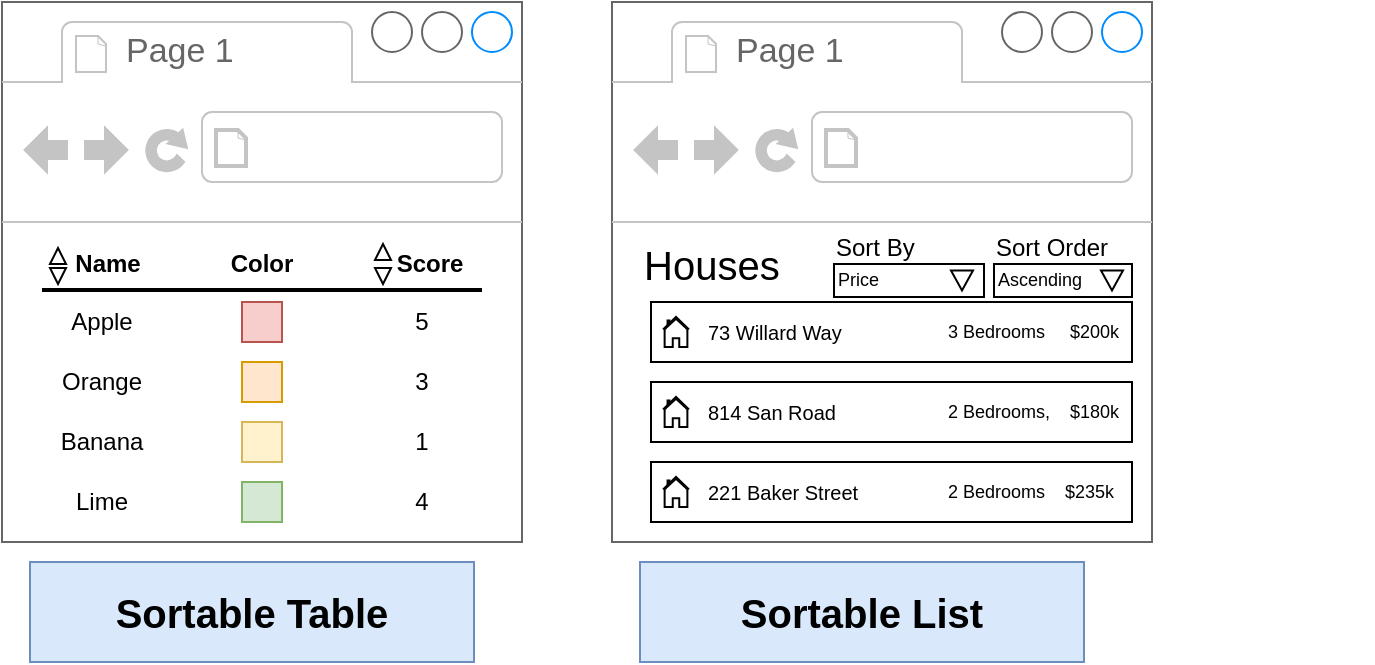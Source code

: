 <mxfile version="13.3.7" type="device" pages="15"><diagram id="TFfqRE9QrEeZfwEwyJo_" name="01 - sort"><mxGraphModel dx="629" dy="349" grid="1" gridSize="10" guides="1" tooltips="1" connect="1" arrows="1" fold="1" page="1" pageScale="1" pageWidth="1920" pageHeight="1200" math="0" shadow="0"><root><mxCell id="0"/><mxCell id="1" parent="0"/><mxCell id="LGgOlySbXpncESnhHa6Z-30" value="" style="strokeWidth=1;shadow=0;dashed=0;align=center;html=1;shape=mxgraph.mockup.containers.browserWindow;rSize=0;strokeColor=#666666;strokeColor2=#008cff;strokeColor3=#c4c4c4;mainText=,;recursiveResize=0;" vertex="1" parent="1"><mxGeometry x="835" y="420" width="250" height="270" as="geometry"/></mxCell><mxCell id="LGgOlySbXpncESnhHa6Z-31" value="Page 1" style="strokeWidth=1;shadow=0;dashed=0;align=center;html=1;shape=mxgraph.mockup.containers.anchor;fontSize=17;fontColor=#666666;align=left;" vertex="1" parent="LGgOlySbXpncESnhHa6Z-30"><mxGeometry x="60" y="12" width="110" height="26" as="geometry"/></mxCell><mxCell id="LGgOlySbXpncESnhHa6Z-32" value="" style="strokeWidth=1;shadow=0;dashed=0;align=center;html=1;shape=mxgraph.mockup.containers.anchor;rSize=0;fontSize=17;fontColor=#666666;align=left;" vertex="1" parent="LGgOlySbXpncESnhHa6Z-30"><mxGeometry x="130" y="60" width="250" height="26" as="geometry"/></mxCell><mxCell id="LGgOlySbXpncESnhHa6Z-33" value="Name" style="text;html=1;strokeColor=none;fillColor=none;align=center;verticalAlign=middle;whiteSpace=wrap;rounded=0;fontStyle=1" vertex="1" parent="LGgOlySbXpncESnhHa6Z-30"><mxGeometry x="33" y="121" width="40" height="20" as="geometry"/></mxCell><mxCell id="LGgOlySbXpncESnhHa6Z-34" value="Color" style="text;html=1;strokeColor=none;fillColor=none;align=center;verticalAlign=middle;whiteSpace=wrap;rounded=0;fontStyle=1" vertex="1" parent="LGgOlySbXpncESnhHa6Z-30"><mxGeometry x="110" y="121" width="40" height="20" as="geometry"/></mxCell><mxCell id="LGgOlySbXpncESnhHa6Z-35" value="Score" style="text;html=1;strokeColor=none;fillColor=none;align=center;verticalAlign=middle;whiteSpace=wrap;rounded=0;fontStyle=1" vertex="1" parent="LGgOlySbXpncESnhHa6Z-30"><mxGeometry x="193.5" y="121" width="40" height="20" as="geometry"/></mxCell><mxCell id="LGgOlySbXpncESnhHa6Z-36" value="" style="endArrow=none;html=1;strokeWidth=2;" edge="1" parent="LGgOlySbXpncESnhHa6Z-30"><mxGeometry width="50" height="50" relative="1" as="geometry"><mxPoint x="20" y="144" as="sourcePoint"/><mxPoint x="240" y="144" as="targetPoint"/></mxGeometry></mxCell><mxCell id="LGgOlySbXpncESnhHa6Z-37" value="Apple" style="text;html=1;strokeColor=none;fillColor=none;align=center;verticalAlign=middle;whiteSpace=wrap;rounded=0;fontStyle=0" vertex="1" parent="LGgOlySbXpncESnhHa6Z-30"><mxGeometry x="30" y="150" width="40" height="20" as="geometry"/></mxCell><mxCell id="LGgOlySbXpncESnhHa6Z-38" value="5" style="text;html=1;strokeColor=none;fillColor=none;align=center;verticalAlign=middle;whiteSpace=wrap;rounded=0;fontStyle=0" vertex="1" parent="LGgOlySbXpncESnhHa6Z-30"><mxGeometry x="190" y="150" width="40" height="20" as="geometry"/></mxCell><mxCell id="LGgOlySbXpncESnhHa6Z-39" value="Orange" style="text;html=1;strokeColor=none;fillColor=none;align=center;verticalAlign=middle;whiteSpace=wrap;rounded=0;fontStyle=0" vertex="1" parent="LGgOlySbXpncESnhHa6Z-30"><mxGeometry x="30" y="180" width="40" height="20" as="geometry"/></mxCell><mxCell id="LGgOlySbXpncESnhHa6Z-40" value="3" style="text;html=1;strokeColor=none;fillColor=none;align=center;verticalAlign=middle;whiteSpace=wrap;rounded=0;fontStyle=0" vertex="1" parent="LGgOlySbXpncESnhHa6Z-30"><mxGeometry x="190" y="180" width="40" height="20" as="geometry"/></mxCell><mxCell id="LGgOlySbXpncESnhHa6Z-41" value="Banana" style="text;html=1;strokeColor=none;fillColor=none;align=center;verticalAlign=middle;whiteSpace=wrap;rounded=0;fontStyle=0" vertex="1" parent="LGgOlySbXpncESnhHa6Z-30"><mxGeometry x="30" y="210" width="40" height="20" as="geometry"/></mxCell><mxCell id="LGgOlySbXpncESnhHa6Z-42" value="1" style="text;html=1;strokeColor=none;fillColor=none;align=center;verticalAlign=middle;whiteSpace=wrap;rounded=0;fontStyle=0" vertex="1" parent="LGgOlySbXpncESnhHa6Z-30"><mxGeometry x="190" y="210" width="40" height="20" as="geometry"/></mxCell><mxCell id="LGgOlySbXpncESnhHa6Z-43" value="4" style="text;html=1;strokeColor=none;fillColor=none;align=center;verticalAlign=middle;whiteSpace=wrap;rounded=0;fontStyle=0" vertex="1" parent="LGgOlySbXpncESnhHa6Z-30"><mxGeometry x="190" y="240" width="40" height="20" as="geometry"/></mxCell><mxCell id="LGgOlySbXpncESnhHa6Z-44" value="" style="rounded=0;whiteSpace=wrap;html=1;fillColor=#f8cecc;strokeColor=#b85450;" vertex="1" parent="LGgOlySbXpncESnhHa6Z-30"><mxGeometry x="120" y="150" width="20" height="20" as="geometry"/></mxCell><mxCell id="LGgOlySbXpncESnhHa6Z-45" value="" style="rounded=0;whiteSpace=wrap;html=1;fillColor=#ffe6cc;strokeColor=#d79b00;" vertex="1" parent="LGgOlySbXpncESnhHa6Z-30"><mxGeometry x="120" y="180" width="20" height="20" as="geometry"/></mxCell><mxCell id="LGgOlySbXpncESnhHa6Z-46" value="" style="rounded=0;whiteSpace=wrap;html=1;fillColor=#fff2cc;strokeColor=#d6b656;" vertex="1" parent="LGgOlySbXpncESnhHa6Z-30"><mxGeometry x="120" y="210" width="20" height="20" as="geometry"/></mxCell><mxCell id="LGgOlySbXpncESnhHa6Z-47" value="" style="rounded=0;whiteSpace=wrap;html=1;fillColor=#d5e8d4;strokeColor=#82b366;" vertex="1" parent="LGgOlySbXpncESnhHa6Z-30"><mxGeometry x="120" y="240" width="20" height="20" as="geometry"/></mxCell><mxCell id="LGgOlySbXpncESnhHa6Z-48" value="" style="triangle;whiteSpace=wrap;html=1;rotation=90;" vertex="1" parent="LGgOlySbXpncESnhHa6Z-30"><mxGeometry x="186.5" y="133" width="8" height="8" as="geometry"/></mxCell><mxCell id="LGgOlySbXpncESnhHa6Z-49" value="" style="triangle;whiteSpace=wrap;html=1;rotation=-90;" vertex="1" parent="LGgOlySbXpncESnhHa6Z-30"><mxGeometry x="186.5" y="121" width="8" height="8" as="geometry"/></mxCell><mxCell id="LGgOlySbXpncESnhHa6Z-50" value="Lime" style="text;html=1;strokeColor=none;fillColor=none;align=center;verticalAlign=middle;whiteSpace=wrap;rounded=0;fontStyle=0" vertex="1" parent="LGgOlySbXpncESnhHa6Z-30"><mxGeometry x="30" y="240" width="40" height="20" as="geometry"/></mxCell><mxCell id="LGgOlySbXpncESnhHa6Z-51" value="" style="triangle;whiteSpace=wrap;html=1;rotation=-90;" vertex="1" parent="1"><mxGeometry x="859" y="543" width="8" height="8" as="geometry"/></mxCell><mxCell id="LGgOlySbXpncESnhHa6Z-52" value="" style="triangle;whiteSpace=wrap;html=1;rotation=90;" vertex="1" parent="1"><mxGeometry x="859" y="553" width="8" height="8" as="geometry"/></mxCell><mxCell id="LGgOlySbXpncESnhHa6Z-53" value="Sortable Table" style="rounded=0;whiteSpace=wrap;html=1;fillColor=#dae8fc;strokeColor=#6c8ebf;fontStyle=1;fontSize=20;" vertex="1" parent="1"><mxGeometry x="849" y="700" width="222" height="50" as="geometry"/></mxCell><mxCell id="LGgOlySbXpncESnhHa6Z-54" value="" style="strokeWidth=1;shadow=0;dashed=0;align=center;html=1;shape=mxgraph.mockup.containers.browserWindow;rSize=0;strokeColor=#666666;strokeColor2=#008cff;strokeColor3=#c4c4c4;mainText=,;recursiveResize=0;" vertex="1" parent="1"><mxGeometry x="1140" y="420" width="270" height="270" as="geometry"/></mxCell><mxCell id="LGgOlySbXpncESnhHa6Z-55" value="Page 1" style="strokeWidth=1;shadow=0;dashed=0;align=center;html=1;shape=mxgraph.mockup.containers.anchor;fontSize=17;fontColor=#666666;align=left;" vertex="1" parent="LGgOlySbXpncESnhHa6Z-54"><mxGeometry x="60" y="12" width="110" height="26" as="geometry"/></mxCell><mxCell id="LGgOlySbXpncESnhHa6Z-56" value="" style="strokeWidth=1;shadow=0;dashed=0;align=center;html=1;shape=mxgraph.mockup.containers.anchor;rSize=0;fontSize=17;fontColor=#666666;align=left;" vertex="1" parent="LGgOlySbXpncESnhHa6Z-54"><mxGeometry x="130" y="60" width="250" height="26" as="geometry"/></mxCell><mxCell id="LGgOlySbXpncESnhHa6Z-78" value="Houses" style="text;html=1;strokeColor=none;fillColor=none;align=left;verticalAlign=middle;whiteSpace=wrap;rounded=0;fontSize=20;" vertex="1" parent="LGgOlySbXpncESnhHa6Z-54"><mxGeometry x="14" y="121" width="96" height="20" as="geometry"/></mxCell><mxCell id="LGgOlySbXpncESnhHa6Z-79" value="" style="rounded=0;whiteSpace=wrap;html=1;fontSize=20;align=left;" vertex="1" parent="LGgOlySbXpncESnhHa6Z-54"><mxGeometry x="19.5" y="150" width="240.5" height="30" as="geometry"/></mxCell><mxCell id="LGgOlySbXpncESnhHa6Z-80" value="73 Willard Way" style="text;html=1;strokeColor=none;fillColor=none;align=left;verticalAlign=middle;whiteSpace=wrap;rounded=0;fontSize=10;" vertex="1" parent="LGgOlySbXpncESnhHa6Z-54"><mxGeometry x="45.5" y="155" width="80" height="20" as="geometry"/></mxCell><mxCell id="LGgOlySbXpncESnhHa6Z-84" value="3 Bedrooms&amp;nbsp; &amp;nbsp; &amp;nbsp;$200k" style="text;html=1;strokeColor=none;fillColor=none;align=left;verticalAlign=middle;whiteSpace=wrap;rounded=0;fontSize=9;" vertex="1" parent="LGgOlySbXpncESnhHa6Z-54"><mxGeometry x="166" y="155" width="100" height="20" as="geometry"/></mxCell><mxCell id="LGgOlySbXpncESnhHa6Z-85" value="" style="rounded=0;whiteSpace=wrap;html=1;fontSize=20;align=left;" vertex="1" parent="LGgOlySbXpncESnhHa6Z-54"><mxGeometry x="19.5" y="190" width="240.5" height="30" as="geometry"/></mxCell><mxCell id="LGgOlySbXpncESnhHa6Z-88" value="2 Bedrooms,&amp;nbsp; &amp;nbsp; $180k" style="text;html=1;strokeColor=none;fillColor=none;align=left;verticalAlign=middle;whiteSpace=wrap;rounded=0;fontSize=9;" vertex="1" parent="LGgOlySbXpncESnhHa6Z-54"><mxGeometry x="166" y="195" width="95" height="20" as="geometry"/></mxCell><mxCell id="LGgOlySbXpncESnhHa6Z-89" value="" style="rounded=0;whiteSpace=wrap;html=1;fontSize=20;align=left;" vertex="1" parent="LGgOlySbXpncESnhHa6Z-54"><mxGeometry x="19.5" y="230" width="240.5" height="30" as="geometry"/></mxCell><mxCell id="LGgOlySbXpncESnhHa6Z-92" value="2 Bedrooms&amp;nbsp; &amp;nbsp; $235k" style="text;html=1;strokeColor=none;fillColor=none;align=left;verticalAlign=middle;whiteSpace=wrap;rounded=0;fontSize=9;" vertex="1" parent="LGgOlySbXpncESnhHa6Z-54"><mxGeometry x="166" y="235" width="95" height="20" as="geometry"/></mxCell><mxCell id="LGgOlySbXpncESnhHa6Z-93" value="" style="rounded=0;whiteSpace=wrap;html=1;fontSize=9;align=left;" vertex="1" parent="LGgOlySbXpncESnhHa6Z-54"><mxGeometry x="111" y="131" width="75" height="16.5" as="geometry"/></mxCell><mxCell id="LGgOlySbXpncESnhHa6Z-94" value="Price" style="text;html=1;strokeColor=none;fillColor=none;align=left;verticalAlign=middle;whiteSpace=wrap;rounded=0;fontSize=9;" vertex="1" parent="LGgOlySbXpncESnhHa6Z-54"><mxGeometry x="111" y="129.25" width="45" height="20" as="geometry"/></mxCell><mxCell id="LGgOlySbXpncESnhHa6Z-95" value="" style="triangle;whiteSpace=wrap;html=1;fontSize=9;align=left;rotation=90;" vertex="1" parent="LGgOlySbXpncESnhHa6Z-54"><mxGeometry x="170" y="133.75" width="10" height="11" as="geometry"/></mxCell><mxCell id="LGgOlySbXpncESnhHa6Z-96" value="814 San Road" style="text;html=1;strokeColor=none;fillColor=none;align=left;verticalAlign=middle;whiteSpace=wrap;rounded=0;fontSize=10;" vertex="1" parent="LGgOlySbXpncESnhHa6Z-54"><mxGeometry x="45.5" y="195" width="80" height="20" as="geometry"/></mxCell><mxCell id="LGgOlySbXpncESnhHa6Z-97" value="221 Baker Street" style="text;html=1;strokeColor=none;fillColor=none;align=left;verticalAlign=middle;whiteSpace=wrap;rounded=0;fontSize=10;" vertex="1" parent="LGgOlySbXpncESnhHa6Z-54"><mxGeometry x="45.5" y="235" width="80" height="20" as="geometry"/></mxCell><mxCell id="LGgOlySbXpncESnhHa6Z-98" value="" style="html=1;verticalLabelPosition=bottom;align=center;labelBackgroundColor=#ffffff;verticalAlign=top;strokeWidth=1;shadow=0;dashed=0;shape=mxgraph.ios7.icons.home;fontSize=10;" vertex="1" parent="LGgOlySbXpncESnhHa6Z-54"><mxGeometry x="25.5" y="157.5" width="13" height="15" as="geometry"/></mxCell><mxCell id="LGgOlySbXpncESnhHa6Z-99" value="" style="html=1;verticalLabelPosition=bottom;align=center;labelBackgroundColor=#ffffff;verticalAlign=top;strokeWidth=1;shadow=0;dashed=0;shape=mxgraph.ios7.icons.home;fontSize=10;" vertex="1" parent="LGgOlySbXpncESnhHa6Z-54"><mxGeometry x="25.5" y="197.5" width="13" height="15" as="geometry"/></mxCell><mxCell id="LGgOlySbXpncESnhHa6Z-100" value="" style="html=1;verticalLabelPosition=bottom;align=center;labelBackgroundColor=#ffffff;verticalAlign=top;strokeWidth=1;shadow=0;dashed=0;shape=mxgraph.ios7.icons.home;fontSize=10;" vertex="1" parent="LGgOlySbXpncESnhHa6Z-54"><mxGeometry x="25.5" y="237.5" width="13" height="15" as="geometry"/></mxCell><mxCell id="LGgOlySbXpncESnhHa6Z-101" value="Sort By" style="text;html=1;strokeColor=none;fillColor=none;align=left;verticalAlign=middle;whiteSpace=wrap;rounded=0;fontSize=12;" vertex="1" parent="LGgOlySbXpncESnhHa6Z-54"><mxGeometry x="110" y="112.75" width="56" height="20" as="geometry"/></mxCell><mxCell id="yvUIfqBUe99DsDyZlBt1-1" value="" style="rounded=0;whiteSpace=wrap;html=1;fontSize=9;align=left;" vertex="1" parent="LGgOlySbXpncESnhHa6Z-54"><mxGeometry x="191" y="131" width="69" height="16.5" as="geometry"/></mxCell><mxCell id="yvUIfqBUe99DsDyZlBt1-2" value="Ascending" style="text;html=1;strokeColor=none;fillColor=none;align=left;verticalAlign=middle;whiteSpace=wrap;rounded=0;fontSize=9;" vertex="1" parent="LGgOlySbXpncESnhHa6Z-54"><mxGeometry x="191" y="129.25" width="45" height="20" as="geometry"/></mxCell><mxCell id="yvUIfqBUe99DsDyZlBt1-3" value="" style="triangle;whiteSpace=wrap;html=1;fontSize=9;align=left;rotation=90;" vertex="1" parent="LGgOlySbXpncESnhHa6Z-54"><mxGeometry x="245" y="133.75" width="10" height="11" as="geometry"/></mxCell><mxCell id="yvUIfqBUe99DsDyZlBt1-4" value="Sort Order" style="text;html=1;strokeColor=none;fillColor=none;align=left;verticalAlign=middle;whiteSpace=wrap;rounded=0;fontSize=12;" vertex="1" parent="LGgOlySbXpncESnhHa6Z-54"><mxGeometry x="190" y="112.75" width="70" height="20" as="geometry"/></mxCell><mxCell id="LGgOlySbXpncESnhHa6Z-77" value="Sortable List" style="rounded=0;whiteSpace=wrap;html=1;fillColor=#dae8fc;strokeColor=#6c8ebf;fontStyle=1;fontSize=20;" vertex="1" parent="1"><mxGeometry x="1154" y="700" width="222" height="50" as="geometry"/></mxCell></root></mxGraphModel></diagram><diagram name="02 - sort" id="ei2iwcX8KtN8ceCmt4Y0"><mxGraphModel dx="608" dy="337" grid="1" gridSize="10" guides="1" tooltips="1" connect="1" arrows="1" fold="1" page="1" pageScale="1" pageWidth="1920" pageHeight="1200" math="0" shadow="0"><root><mxCell id="1fiB6fPYqiRikBQzXUWA-0"/><mxCell id="1fiB6fPYqiRikBQzXUWA-1" parent="1fiB6fPYqiRikBQzXUWA-0"/><mxCell id="1fiB6fPYqiRikBQzXUWA-2" value="" style="strokeWidth=1;shadow=0;dashed=0;align=center;html=1;shape=mxgraph.mockup.containers.browserWindow;rSize=0;strokeColor=#666666;strokeColor2=#008cff;strokeColor3=#c4c4c4;mainText=,;recursiveResize=0;" vertex="1" parent="1fiB6fPYqiRikBQzXUWA-1"><mxGeometry x="835" y="420" width="250" height="270" as="geometry"/></mxCell><mxCell id="1fiB6fPYqiRikBQzXUWA-3" value="Page 1" style="strokeWidth=1;shadow=0;dashed=0;align=center;html=1;shape=mxgraph.mockup.containers.anchor;fontSize=17;fontColor=#666666;align=left;" vertex="1" parent="1fiB6fPYqiRikBQzXUWA-2"><mxGeometry x="60" y="12" width="110" height="26" as="geometry"/></mxCell><mxCell id="1fiB6fPYqiRikBQzXUWA-4" value="" style="strokeWidth=1;shadow=0;dashed=0;align=center;html=1;shape=mxgraph.mockup.containers.anchor;rSize=0;fontSize=17;fontColor=#666666;align=left;" vertex="1" parent="1fiB6fPYqiRikBQzXUWA-2"><mxGeometry x="130" y="60" width="250" height="26" as="geometry"/></mxCell><mxCell id="1fiB6fPYqiRikBQzXUWA-5" value="Name" style="text;html=1;strokeColor=none;fillColor=none;align=center;verticalAlign=middle;whiteSpace=wrap;rounded=0;fontStyle=1" vertex="1" parent="1fiB6fPYqiRikBQzXUWA-2"><mxGeometry x="33" y="121" width="40" height="20" as="geometry"/></mxCell><mxCell id="1fiB6fPYqiRikBQzXUWA-6" value="Color" style="text;html=1;strokeColor=none;fillColor=none;align=center;verticalAlign=middle;whiteSpace=wrap;rounded=0;fontStyle=1" vertex="1" parent="1fiB6fPYqiRikBQzXUWA-2"><mxGeometry x="110" y="121" width="40" height="20" as="geometry"/></mxCell><mxCell id="1fiB6fPYqiRikBQzXUWA-7" value="Score" style="text;html=1;strokeColor=none;fillColor=none;align=center;verticalAlign=middle;whiteSpace=wrap;rounded=0;fontStyle=1" vertex="1" parent="1fiB6fPYqiRikBQzXUWA-2"><mxGeometry x="193.5" y="121" width="40" height="20" as="geometry"/></mxCell><mxCell id="1fiB6fPYqiRikBQzXUWA-8" value="" style="endArrow=none;html=1;strokeWidth=2;" edge="1" parent="1fiB6fPYqiRikBQzXUWA-2"><mxGeometry width="50" height="50" relative="1" as="geometry"><mxPoint x="20" y="144" as="sourcePoint"/><mxPoint x="240" y="144" as="targetPoint"/></mxGeometry></mxCell><mxCell id="1fiB6fPYqiRikBQzXUWA-9" value="Apple" style="text;html=1;strokeColor=none;fillColor=none;align=center;verticalAlign=middle;whiteSpace=wrap;rounded=0;fontStyle=0" vertex="1" parent="1fiB6fPYqiRikBQzXUWA-2"><mxGeometry x="30" y="150" width="40" height="20" as="geometry"/></mxCell><mxCell id="1fiB6fPYqiRikBQzXUWA-10" value="5" style="text;html=1;strokeColor=none;fillColor=none;align=center;verticalAlign=middle;whiteSpace=wrap;rounded=0;fontStyle=0" vertex="1" parent="1fiB6fPYqiRikBQzXUWA-2"><mxGeometry x="190" y="150" width="40" height="20" as="geometry"/></mxCell><mxCell id="1fiB6fPYqiRikBQzXUWA-11" value="Orange" style="text;html=1;strokeColor=none;fillColor=none;align=center;verticalAlign=middle;whiteSpace=wrap;rounded=0;fontStyle=0" vertex="1" parent="1fiB6fPYqiRikBQzXUWA-2"><mxGeometry x="30" y="180" width="40" height="20" as="geometry"/></mxCell><mxCell id="1fiB6fPYqiRikBQzXUWA-12" value="3" style="text;html=1;strokeColor=none;fillColor=none;align=center;verticalAlign=middle;whiteSpace=wrap;rounded=0;fontStyle=0" vertex="1" parent="1fiB6fPYqiRikBQzXUWA-2"><mxGeometry x="190" y="180" width="40" height="20" as="geometry"/></mxCell><mxCell id="1fiB6fPYqiRikBQzXUWA-13" value="Banana" style="text;html=1;strokeColor=none;fillColor=none;align=center;verticalAlign=middle;whiteSpace=wrap;rounded=0;fontStyle=0" vertex="1" parent="1fiB6fPYqiRikBQzXUWA-2"><mxGeometry x="30" y="210" width="40" height="20" as="geometry"/></mxCell><mxCell id="1fiB6fPYqiRikBQzXUWA-14" value="1" style="text;html=1;strokeColor=none;fillColor=none;align=center;verticalAlign=middle;whiteSpace=wrap;rounded=0;fontStyle=0" vertex="1" parent="1fiB6fPYqiRikBQzXUWA-2"><mxGeometry x="190" y="210" width="40" height="20" as="geometry"/></mxCell><mxCell id="1fiB6fPYqiRikBQzXUWA-15" value="4" style="text;html=1;strokeColor=none;fillColor=none;align=center;verticalAlign=middle;whiteSpace=wrap;rounded=0;fontStyle=0" vertex="1" parent="1fiB6fPYqiRikBQzXUWA-2"><mxGeometry x="190" y="240" width="40" height="20" as="geometry"/></mxCell><mxCell id="1fiB6fPYqiRikBQzXUWA-16" value="" style="rounded=0;whiteSpace=wrap;html=1;fillColor=#f8cecc;strokeColor=#b85450;" vertex="1" parent="1fiB6fPYqiRikBQzXUWA-2"><mxGeometry x="120" y="150" width="20" height="20" as="geometry"/></mxCell><mxCell id="1fiB6fPYqiRikBQzXUWA-17" value="" style="rounded=0;whiteSpace=wrap;html=1;fillColor=#ffe6cc;strokeColor=#d79b00;" vertex="1" parent="1fiB6fPYqiRikBQzXUWA-2"><mxGeometry x="120" y="180" width="20" height="20" as="geometry"/></mxCell><mxCell id="1fiB6fPYqiRikBQzXUWA-18" value="" style="rounded=0;whiteSpace=wrap;html=1;fillColor=#fff2cc;strokeColor=#d6b656;" vertex="1" parent="1fiB6fPYqiRikBQzXUWA-2"><mxGeometry x="120" y="210" width="20" height="20" as="geometry"/></mxCell><mxCell id="1fiB6fPYqiRikBQzXUWA-19" value="" style="rounded=0;whiteSpace=wrap;html=1;fillColor=#d5e8d4;strokeColor=#82b366;" vertex="1" parent="1fiB6fPYqiRikBQzXUWA-2"><mxGeometry x="120" y="240" width="20" height="20" as="geometry"/></mxCell><mxCell id="1fiB6fPYqiRikBQzXUWA-20" value="" style="triangle;whiteSpace=wrap;html=1;rotation=90;" vertex="1" parent="1fiB6fPYqiRikBQzXUWA-2"><mxGeometry x="186.5" y="133" width="8" height="8" as="geometry"/></mxCell><mxCell id="1fiB6fPYqiRikBQzXUWA-21" value="" style="triangle;whiteSpace=wrap;html=1;rotation=-90;" vertex="1" parent="1fiB6fPYqiRikBQzXUWA-2"><mxGeometry x="186.5" y="121" width="8" height="8" as="geometry"/></mxCell><mxCell id="1fiB6fPYqiRikBQzXUWA-22" value="Lime" style="text;html=1;strokeColor=none;fillColor=none;align=center;verticalAlign=middle;whiteSpace=wrap;rounded=0;fontStyle=0" vertex="1" parent="1fiB6fPYqiRikBQzXUWA-2"><mxGeometry x="30" y="240" width="40" height="20" as="geometry"/></mxCell><mxCell id="1fiB6fPYqiRikBQzXUWA-23" value="" style="triangle;whiteSpace=wrap;html=1;rotation=-90;" vertex="1" parent="1fiB6fPYqiRikBQzXUWA-1"><mxGeometry x="859" y="543" width="8" height="8" as="geometry"/></mxCell><mxCell id="1fiB6fPYqiRikBQzXUWA-24" value="" style="triangle;whiteSpace=wrap;html=1;rotation=90;" vertex="1" parent="1fiB6fPYqiRikBQzXUWA-1"><mxGeometry x="859" y="553" width="8" height="8" as="geometry"/></mxCell><mxCell id="1fiB6fPYqiRikBQzXUWA-48" value="data" style="rounded=0;whiteSpace=wrap;html=1;fontSize=15;fillColor=#e1d5e7;strokeColor=#9673a6;fontStyle=0" vertex="1" parent="1fiB6fPYqiRikBQzXUWA-1"><mxGeometry x="860" y="700" width="200" height="20" as="geometry"/></mxCell><mxCell id="1fiB6fPYqiRikBQzXUWA-49" value="" style="rounded=0;whiteSpace=wrap;html=1;fontSize=15;fillColor=#e1d5e7;strokeColor=#9673a6;" vertex="1" parent="1fiB6fPYqiRikBQzXUWA-1"><mxGeometry x="860" y="720" width="200" height="100" as="geometry"/></mxCell><mxCell id="1fiB6fPYqiRikBQzXUWA-50" value="{ name: 'Orange', color, score: 5 }" style="rounded=0;whiteSpace=wrap;html=1;fontSize=10;" vertex="1" parent="1fiB6fPYqiRikBQzXUWA-1"><mxGeometry x="870" y="730" width="180" height="20" as="geometry"/></mxCell><mxCell id="1fiB6fPYqiRikBQzXUWA-51" value="{ name: 'Apple', color, score: 3 }" style="rounded=0;whiteSpace=wrap;html=1;fontSize=10;" vertex="1" parent="1fiB6fPYqiRikBQzXUWA-1"><mxGeometry x="870" y="750" width="180" height="20" as="geometry"/></mxCell><mxCell id="1fiB6fPYqiRikBQzXUWA-52" value="{ name: 'Banana', color, score: 1 }" style="rounded=0;whiteSpace=wrap;html=1;fontSize=10;" vertex="1" parent="1fiB6fPYqiRikBQzXUWA-1"><mxGeometry x="870" y="770" width="180" height="20" as="geometry"/></mxCell><mxCell id="1fiB6fPYqiRikBQzXUWA-53" value="{ name: 'Lime', color, score: 4 }" style="rounded=0;whiteSpace=wrap;html=1;fontSize=10;" vertex="1" parent="1fiB6fPYqiRikBQzXUWA-1"><mxGeometry x="870" y="790" width="180" height="20" as="geometry"/></mxCell><mxCell id="1fiB6fPYqiRikBQzXUWA-56" value="data" style="rounded=0;whiteSpace=wrap;html=1;fontSize=15;fillColor=#e1d5e7;strokeColor=#9673a6;fontStyle=0" vertex="1" parent="1fiB6fPYqiRikBQzXUWA-1"><mxGeometry x="1170" y="700" width="210" height="20" as="geometry"/></mxCell><mxCell id="1fiB6fPYqiRikBQzXUWA-57" value="" style="rounded=0;whiteSpace=wrap;html=1;fontSize=15;fillColor=#e1d5e7;strokeColor=#9673a6;" vertex="1" parent="1fiB6fPYqiRikBQzXUWA-1"><mxGeometry x="1170" y="720" width="210" height="80" as="geometry"/></mxCell><mxCell id="1fiB6fPYqiRikBQzXUWA-58" value="{ address: '73 Willard', beds: 3, price: 200 }" style="rounded=0;whiteSpace=wrap;html=1;fontSize=9;" vertex="1" parent="1fiB6fPYqiRikBQzXUWA-1"><mxGeometry x="1180" y="730" width="190" height="20" as="geometry"/></mxCell><mxCell id="1fiB6fPYqiRikBQzXUWA-64" value="{ address: '814 San', beds: 2, price: 180 }" style="rounded=0;whiteSpace=wrap;html=1;fontSize=9;" vertex="1" parent="1fiB6fPYqiRikBQzXUWA-1"><mxGeometry x="1180" y="750" width="190" height="20" as="geometry"/></mxCell><mxCell id="1fiB6fPYqiRikBQzXUWA-65" value="{ address: '221Baker', beds: 2, price: 235 }" style="rounded=0;whiteSpace=wrap;html=1;fontSize=9;" vertex="1" parent="1fiB6fPYqiRikBQzXUWA-1"><mxGeometry x="1180" y="770" width="190" height="20" as="geometry"/></mxCell><mxCell id="XP7QtZWAggIaH3yDcz6C-0" value="" style="strokeWidth=1;shadow=0;dashed=0;align=center;html=1;shape=mxgraph.mockup.containers.browserWindow;rSize=0;strokeColor=#666666;strokeColor2=#008cff;strokeColor3=#c4c4c4;mainText=,;recursiveResize=0;" vertex="1" parent="1fiB6fPYqiRikBQzXUWA-1"><mxGeometry x="1140" y="420" width="270" height="270" as="geometry"/></mxCell><mxCell id="XP7QtZWAggIaH3yDcz6C-1" value="Page 1" style="strokeWidth=1;shadow=0;dashed=0;align=center;html=1;shape=mxgraph.mockup.containers.anchor;fontSize=17;fontColor=#666666;align=left;" vertex="1" parent="XP7QtZWAggIaH3yDcz6C-0"><mxGeometry x="60" y="12" width="110" height="26" as="geometry"/></mxCell><mxCell id="XP7QtZWAggIaH3yDcz6C-2" value="" style="strokeWidth=1;shadow=0;dashed=0;align=center;html=1;shape=mxgraph.mockup.containers.anchor;rSize=0;fontSize=17;fontColor=#666666;align=left;" vertex="1" parent="XP7QtZWAggIaH3yDcz6C-0"><mxGeometry x="130" y="60" width="250" height="26" as="geometry"/></mxCell><mxCell id="XP7QtZWAggIaH3yDcz6C-3" value="Houses" style="text;html=1;strokeColor=none;fillColor=none;align=left;verticalAlign=middle;whiteSpace=wrap;rounded=0;fontSize=20;" vertex="1" parent="XP7QtZWAggIaH3yDcz6C-0"><mxGeometry x="14" y="121" width="96" height="20" as="geometry"/></mxCell><mxCell id="XP7QtZWAggIaH3yDcz6C-4" value="" style="rounded=0;whiteSpace=wrap;html=1;fontSize=20;align=left;" vertex="1" parent="XP7QtZWAggIaH3yDcz6C-0"><mxGeometry x="19.5" y="150" width="240.5" height="30" as="geometry"/></mxCell><mxCell id="XP7QtZWAggIaH3yDcz6C-5" value="73 Willard Way" style="text;html=1;strokeColor=none;fillColor=none;align=left;verticalAlign=middle;whiteSpace=wrap;rounded=0;fontSize=10;" vertex="1" parent="XP7QtZWAggIaH3yDcz6C-0"><mxGeometry x="45.5" y="155" width="80" height="20" as="geometry"/></mxCell><mxCell id="XP7QtZWAggIaH3yDcz6C-6" value="3 Bedrooms&amp;nbsp; &amp;nbsp; &amp;nbsp;$200k" style="text;html=1;strokeColor=none;fillColor=none;align=left;verticalAlign=middle;whiteSpace=wrap;rounded=0;fontSize=9;" vertex="1" parent="XP7QtZWAggIaH3yDcz6C-0"><mxGeometry x="166" y="155" width="100" height="20" as="geometry"/></mxCell><mxCell id="XP7QtZWAggIaH3yDcz6C-7" value="" style="rounded=0;whiteSpace=wrap;html=1;fontSize=20;align=left;" vertex="1" parent="XP7QtZWAggIaH3yDcz6C-0"><mxGeometry x="19.5" y="190" width="240.5" height="30" as="geometry"/></mxCell><mxCell id="XP7QtZWAggIaH3yDcz6C-8" value="2 Bedrooms,&amp;nbsp; &amp;nbsp; $180k" style="text;html=1;strokeColor=none;fillColor=none;align=left;verticalAlign=middle;whiteSpace=wrap;rounded=0;fontSize=9;" vertex="1" parent="XP7QtZWAggIaH3yDcz6C-0"><mxGeometry x="166" y="195" width="95" height="20" as="geometry"/></mxCell><mxCell id="XP7QtZWAggIaH3yDcz6C-9" value="" style="rounded=0;whiteSpace=wrap;html=1;fontSize=20;align=left;" vertex="1" parent="XP7QtZWAggIaH3yDcz6C-0"><mxGeometry x="19.5" y="230" width="240.5" height="30" as="geometry"/></mxCell><mxCell id="XP7QtZWAggIaH3yDcz6C-10" value="2 Bedrooms&amp;nbsp; &amp;nbsp; $235k" style="text;html=1;strokeColor=none;fillColor=none;align=left;verticalAlign=middle;whiteSpace=wrap;rounded=0;fontSize=9;" vertex="1" parent="XP7QtZWAggIaH3yDcz6C-0"><mxGeometry x="166" y="235" width="95" height="20" as="geometry"/></mxCell><mxCell id="XP7QtZWAggIaH3yDcz6C-11" value="" style="rounded=0;whiteSpace=wrap;html=1;fontSize=9;align=left;" vertex="1" parent="XP7QtZWAggIaH3yDcz6C-0"><mxGeometry x="111" y="131" width="75" height="16.5" as="geometry"/></mxCell><mxCell id="XP7QtZWAggIaH3yDcz6C-12" value="Price" style="text;html=1;strokeColor=none;fillColor=none;align=left;verticalAlign=middle;whiteSpace=wrap;rounded=0;fontSize=9;" vertex="1" parent="XP7QtZWAggIaH3yDcz6C-0"><mxGeometry x="111" y="129.25" width="45" height="20" as="geometry"/></mxCell><mxCell id="XP7QtZWAggIaH3yDcz6C-13" value="" style="triangle;whiteSpace=wrap;html=1;fontSize=9;align=left;rotation=90;" vertex="1" parent="XP7QtZWAggIaH3yDcz6C-0"><mxGeometry x="170" y="133.75" width="10" height="11" as="geometry"/></mxCell><mxCell id="XP7QtZWAggIaH3yDcz6C-14" value="814 San Road" style="text;html=1;strokeColor=none;fillColor=none;align=left;verticalAlign=middle;whiteSpace=wrap;rounded=0;fontSize=10;" vertex="1" parent="XP7QtZWAggIaH3yDcz6C-0"><mxGeometry x="45.5" y="195" width="80" height="20" as="geometry"/></mxCell><mxCell id="XP7QtZWAggIaH3yDcz6C-15" value="221 Baker Street" style="text;html=1;strokeColor=none;fillColor=none;align=left;verticalAlign=middle;whiteSpace=wrap;rounded=0;fontSize=10;" vertex="1" parent="XP7QtZWAggIaH3yDcz6C-0"><mxGeometry x="45.5" y="235" width="80" height="20" as="geometry"/></mxCell><mxCell id="XP7QtZWAggIaH3yDcz6C-16" value="" style="html=1;verticalLabelPosition=bottom;align=center;labelBackgroundColor=#ffffff;verticalAlign=top;strokeWidth=1;shadow=0;dashed=0;shape=mxgraph.ios7.icons.home;fontSize=10;" vertex="1" parent="XP7QtZWAggIaH3yDcz6C-0"><mxGeometry x="25.5" y="157.5" width="13" height="15" as="geometry"/></mxCell><mxCell id="XP7QtZWAggIaH3yDcz6C-17" value="" style="html=1;verticalLabelPosition=bottom;align=center;labelBackgroundColor=#ffffff;verticalAlign=top;strokeWidth=1;shadow=0;dashed=0;shape=mxgraph.ios7.icons.home;fontSize=10;" vertex="1" parent="XP7QtZWAggIaH3yDcz6C-0"><mxGeometry x="25.5" y="197.5" width="13" height="15" as="geometry"/></mxCell><mxCell id="XP7QtZWAggIaH3yDcz6C-18" value="" style="html=1;verticalLabelPosition=bottom;align=center;labelBackgroundColor=#ffffff;verticalAlign=top;strokeWidth=1;shadow=0;dashed=0;shape=mxgraph.ios7.icons.home;fontSize=10;" vertex="1" parent="XP7QtZWAggIaH3yDcz6C-0"><mxGeometry x="25.5" y="237.5" width="13" height="15" as="geometry"/></mxCell><mxCell id="XP7QtZWAggIaH3yDcz6C-19" value="Sort By" style="text;html=1;strokeColor=none;fillColor=none;align=left;verticalAlign=middle;whiteSpace=wrap;rounded=0;fontSize=12;" vertex="1" parent="XP7QtZWAggIaH3yDcz6C-0"><mxGeometry x="110" y="112.75" width="56" height="20" as="geometry"/></mxCell><mxCell id="XP7QtZWAggIaH3yDcz6C-20" value="" style="rounded=0;whiteSpace=wrap;html=1;fontSize=9;align=left;" vertex="1" parent="XP7QtZWAggIaH3yDcz6C-0"><mxGeometry x="191" y="131" width="75" height="16.5" as="geometry"/></mxCell><mxCell id="XP7QtZWAggIaH3yDcz6C-21" value="Ascending" style="text;html=1;strokeColor=none;fillColor=none;align=left;verticalAlign=middle;whiteSpace=wrap;rounded=0;fontSize=9;" vertex="1" parent="XP7QtZWAggIaH3yDcz6C-0"><mxGeometry x="191" y="129.25" width="45" height="20" as="geometry"/></mxCell><mxCell id="XP7QtZWAggIaH3yDcz6C-22" value="" style="triangle;whiteSpace=wrap;html=1;fontSize=9;align=left;rotation=90;" vertex="1" parent="XP7QtZWAggIaH3yDcz6C-0"><mxGeometry x="250" y="133.75" width="10" height="11" as="geometry"/></mxCell><mxCell id="XP7QtZWAggIaH3yDcz6C-23" value="Sort Order" style="text;html=1;strokeColor=none;fillColor=none;align=left;verticalAlign=middle;whiteSpace=wrap;rounded=0;fontSize=12;" vertex="1" parent="XP7QtZWAggIaH3yDcz6C-0"><mxGeometry x="190" y="112.75" width="70" height="20" as="geometry"/></mxCell></root></mxGraphModel></diagram><diagram id="zZTrIB9wogZaNLc-cmny" name="03 - sort"><mxGraphModel dx="629" dy="349" grid="1" gridSize="10" guides="1" tooltips="1" connect="1" arrows="1" fold="1" page="1" pageScale="1" pageWidth="1920" pageHeight="1200" math="0" shadow="0"><root><mxCell id="iaqX1bMG5kMjulsyLYTq-0"/><mxCell id="iaqX1bMG5kMjulsyLYTq-1" parent="iaqX1bMG5kMjulsyLYTq-0"/><mxCell id="iaqX1bMG5kMjulsyLYTq-19" value="" style="rounded=0;whiteSpace=wrap;html=1;strokeWidth=1;fontSize=12;align=left;fillColor=#f5f5f5;strokeColor=#666666;fontColor=#333333;" vertex="1" parent="iaqX1bMG5kMjulsyLYTq-1"><mxGeometry x="940" y="450" width="230" height="160" as="geometry"/></mxCell><mxCell id="iaqX1bMG5kMjulsyLYTq-20" value="SortableList" style="rounded=0;whiteSpace=wrap;html=1;strokeWidth=1;fontSize=19;align=center;fillColor=#f8cecc;strokeColor=#b85450;fontStyle=1" vertex="1" parent="iaqX1bMG5kMjulsyLYTq-1"><mxGeometry x="940" y="420" width="230" height="30" as="geometry"/></mxCell><mxCell id="iaqX1bMG5kMjulsyLYTq-17" value="" style="rounded=0;whiteSpace=wrap;html=1;strokeWidth=1;fontSize=12;align=left;fillColor=#f5f5f5;strokeColor=#666666;fontColor=#333333;" vertex="1" parent="iaqX1bMG5kMjulsyLYTq-1"><mxGeometry x="675" y="450" width="230" height="160" as="geometry"/></mxCell><mxCell id="iaqX1bMG5kMjulsyLYTq-2" value="data" style="rounded=0;whiteSpace=wrap;html=1;fontSize=15;fillColor=#e1d5e7;strokeColor=#9673a6;fontStyle=0" vertex="1" parent="iaqX1bMG5kMjulsyLYTq-1"><mxGeometry x="690" y="460" width="200" height="20" as="geometry"/></mxCell><mxCell id="iaqX1bMG5kMjulsyLYTq-3" value="" style="rounded=0;whiteSpace=wrap;html=1;fontSize=15;fillColor=#e1d5e7;strokeColor=#9673a6;" vertex="1" parent="iaqX1bMG5kMjulsyLYTq-1"><mxGeometry x="690" y="480" width="200" height="100" as="geometry"/></mxCell><mxCell id="iaqX1bMG5kMjulsyLYTq-4" value="{ name: 'Orange', color, score: 5 }" style="rounded=0;whiteSpace=wrap;html=1;fontSize=10;" vertex="1" parent="iaqX1bMG5kMjulsyLYTq-1"><mxGeometry x="700" y="490" width="180" height="20" as="geometry"/></mxCell><mxCell id="iaqX1bMG5kMjulsyLYTq-5" value="{ name: 'Apple', color, score: 3 }" style="rounded=0;whiteSpace=wrap;html=1;fontSize=10;" vertex="1" parent="iaqX1bMG5kMjulsyLYTq-1"><mxGeometry x="700" y="510" width="180" height="20" as="geometry"/></mxCell><mxCell id="iaqX1bMG5kMjulsyLYTq-6" value="{ name: 'Banana', color, score: 1 }" style="rounded=0;whiteSpace=wrap;html=1;fontSize=10;" vertex="1" parent="iaqX1bMG5kMjulsyLYTq-1"><mxGeometry x="700" y="530" width="180" height="20" as="geometry"/></mxCell><mxCell id="iaqX1bMG5kMjulsyLYTq-7" value="{ name: 'Lime', color, score: 4 }" style="rounded=0;whiteSpace=wrap;html=1;fontSize=10;" vertex="1" parent="iaqX1bMG5kMjulsyLYTq-1"><mxGeometry x="700" y="550" width="180" height="20" as="geometry"/></mxCell><mxCell id="iaqX1bMG5kMjulsyLYTq-8" value="sortOrder" style="rounded=0;whiteSpace=wrap;html=1;fontSize=15;fillColor=#dae8fc;strokeColor=#6c8ebf;fontStyle=0" vertex="1" parent="iaqX1bMG5kMjulsyLYTq-1"><mxGeometry x="820" y="630" width="90" height="30" as="geometry"/></mxCell><mxCell id="iaqX1bMG5kMjulsyLYTq-9" value="sortBy" style="rounded=0;whiteSpace=wrap;html=1;fontSize=15;fillColor=#dae8fc;strokeColor=#6c8ebf;fontStyle=0" vertex="1" parent="iaqX1bMG5kMjulsyLYTq-1"><mxGeometry x="930" y="630" width="90" height="30" as="geometry"/></mxCell><mxCell id="iaqX1bMG5kMjulsyLYTq-18" value="SortableTable" style="rounded=0;whiteSpace=wrap;html=1;strokeWidth=1;fontSize=19;align=center;fillColor=#f5f5f5;strokeColor=#666666;fontColor=#333333;fontStyle=1" vertex="1" parent="iaqX1bMG5kMjulsyLYTq-1"><mxGeometry x="675" y="420" width="230" height="30" as="geometry"/></mxCell><mxCell id="QUrDZ2kwBmvZRkxcMQzJ-1" style="edgeStyle=orthogonalEdgeStyle;rounded=0;orthogonalLoop=1;jettySize=auto;html=1;exitX=0;exitY=0.5;exitDx=0;exitDy=0;fontSize=9;" edge="1" parent="iaqX1bMG5kMjulsyLYTq-1" source="iaqX1bMG5kMjulsyLYTq-21" target="iaqX1bMG5kMjulsyLYTq-17"><mxGeometry relative="1" as="geometry"/></mxCell><mxCell id="QUrDZ2kwBmvZRkxcMQzJ-2" style="edgeStyle=orthogonalEdgeStyle;rounded=0;orthogonalLoop=1;jettySize=auto;html=1;exitX=1;exitY=0.5;exitDx=0;exitDy=0;fontSize=9;" edge="1" parent="iaqX1bMG5kMjulsyLYTq-1" source="iaqX1bMG5kMjulsyLYTq-21" target="iaqX1bMG5kMjulsyLYTq-19"><mxGeometry relative="1" as="geometry"/></mxCell><mxCell id="iaqX1bMG5kMjulsyLYTq-21" value="Logic to sort some data" style="rounded=0;whiteSpace=wrap;html=1;strokeWidth=1;fontSize=19;align=center;fillColor=#d5e8d4;strokeColor=#82b366;fontStyle=1" vertex="1" parent="iaqX1bMG5kMjulsyLYTq-1"><mxGeometry x="820" y="660" width="200" height="60" as="geometry"/></mxCell><mxCell id="5Smtf5WO0Xg7wmwJbUHS-0" value="data" style="rounded=0;whiteSpace=wrap;html=1;fontSize=15;fillColor=#e1d5e7;strokeColor=#9673a6;fontStyle=0" vertex="1" parent="iaqX1bMG5kMjulsyLYTq-1"><mxGeometry x="950" y="460" width="210" height="20" as="geometry"/></mxCell><mxCell id="5Smtf5WO0Xg7wmwJbUHS-1" value="" style="rounded=0;whiteSpace=wrap;html=1;fontSize=15;fillColor=#e1d5e7;strokeColor=#9673a6;" vertex="1" parent="iaqX1bMG5kMjulsyLYTq-1"><mxGeometry x="950" y="480" width="210" height="80" as="geometry"/></mxCell><mxCell id="5Smtf5WO0Xg7wmwJbUHS-2" value="{ address: '73 Willard', beds: 3, price: 200 }" style="rounded=0;whiteSpace=wrap;html=1;fontSize=9;" vertex="1" parent="iaqX1bMG5kMjulsyLYTq-1"><mxGeometry x="960" y="490" width="190" height="20" as="geometry"/></mxCell><mxCell id="5Smtf5WO0Xg7wmwJbUHS-3" value="{ address: '814 San', beds: 2, price: 180 }" style="rounded=0;whiteSpace=wrap;html=1;fontSize=9;" vertex="1" parent="iaqX1bMG5kMjulsyLYTq-1"><mxGeometry x="960" y="510" width="190" height="20" as="geometry"/></mxCell><mxCell id="5Smtf5WO0Xg7wmwJbUHS-4" value="{ address: '221Baker', beds: 2, price: 235 }" style="rounded=0;whiteSpace=wrap;html=1;fontSize=9;" vertex="1" parent="iaqX1bMG5kMjulsyLYTq-1"><mxGeometry x="960" y="530" width="190" height="20" as="geometry"/></mxCell></root></mxGraphModel></diagram><diagram id="WTs-pS7K8S0zP9edmB0i" name="04 - hook"><mxGraphModel dx="439" dy="243" grid="1" gridSize="10" guides="1" tooltips="1" connect="1" arrows="1" fold="1" page="1" pageScale="1" pageWidth="1920" pageHeight="1200" math="0" shadow="0"><root><mxCell id="FpP1Sqib6jd5msXZ9RaA-0"/><mxCell id="FpP1Sqib6jd5msXZ9RaA-1" parent="FpP1Sqib6jd5msXZ9RaA-0"/><mxCell id="FpP1Sqib6jd5msXZ9RaA-2" value="Functions that contain some reusable logic" style="rounded=0;whiteSpace=wrap;html=1;strokeWidth=1;fontSize=13;align=center;fillColor=#f5f5f5;strokeColor=#666666;fontColor=#333333;" vertex="1" parent="FpP1Sqib6jd5msXZ9RaA-1"><mxGeometry x="820" y="480" width="280" height="40" as="geometry"/></mxCell><mxCell id="FpP1Sqib6jd5msXZ9RaA-3" value="Custom Hooks" style="text;html=1;strokeColor=none;fillColor=none;align=center;verticalAlign=middle;whiteSpace=wrap;rounded=0;fontSize=20;fontStyle=1" vertex="1" parent="FpP1Sqib6jd5msXZ9RaA-1"><mxGeometry x="875" y="455" width="170" height="20" as="geometry"/></mxCell><mxCell id="FpP1Sqib6jd5msXZ9RaA-4" value="Custom hooks usually reuse built-in hooks (like useState, useEffect)" style="rounded=0;whiteSpace=wrap;html=1;strokeWidth=1;fontSize=13;align=center;fillColor=#f5f5f5;strokeColor=#666666;fontColor=#333333;" vertex="1" parent="FpP1Sqib6jd5msXZ9RaA-1"><mxGeometry x="820" y="530" width="280" height="40" as="geometry"/></mxCell><mxCell id="cXVR2bj17ytKS2qM_MwE-1" value="Usually easiest to extract logic into a hook, rather than making a hook first" style="rounded=0;whiteSpace=wrap;html=1;strokeWidth=1;fontSize=13;align=center;fillColor=#f5f5f5;strokeColor=#666666;fontColor=#333333;" vertex="1" parent="FpP1Sqib6jd5msXZ9RaA-1"><mxGeometry x="820" y="580" width="280" height="40" as="geometry"/></mxCell></root></mxGraphModel></diagram><diagram id="XAdtfxkMzTM9PNYjIaoI" name="07 - plan"><mxGraphModel dx="429" dy="238" grid="1" gridSize="10" guides="1" tooltips="1" connect="1" arrows="1" fold="1" page="1" pageScale="1" pageWidth="1920" pageHeight="1200" math="0" shadow="0"><root><mxCell id="Z5TIbLiv990Pm8lGungB-0"/><mxCell id="Z5TIbLiv990Pm8lGungB-1" parent="Z5TIbLiv990Pm8lGungB-0"/><mxCell id="pAhC6R8H3Yo600I5W3-G-0" value="Make a tiny demo component with a tiny bit of logic" style="rounded=0;whiteSpace=wrap;html=1;strokeWidth=1;fontSize=13;align=center;fillColor=#f5f5f5;strokeColor=#666666;fontColor=#333333;" vertex="1" parent="Z5TIbLiv990Pm8lGungB-1"><mxGeometry x="820" y="480" width="280" height="40" as="geometry"/></mxCell><mxCell id="pAhC6R8H3Yo600I5W3-G-1" value="The Plan" style="text;html=1;strokeColor=none;fillColor=none;align=center;verticalAlign=middle;whiteSpace=wrap;rounded=0;fontSize=20;fontStyle=1" vertex="1" parent="Z5TIbLiv990Pm8lGungB-1"><mxGeometry x="850" y="455" width="170" height="20" as="geometry"/></mxCell><mxCell id="pAhC6R8H3Yo600I5W3-G-2" value="Learn a design process to extract that logic into a custom hook" style="rounded=0;whiteSpace=wrap;html=1;strokeWidth=1;fontSize=13;align=center;fillColor=#f5f5f5;strokeColor=#666666;fontColor=#333333;" vertex="1" parent="Z5TIbLiv990Pm8lGungB-1"><mxGeometry x="820" y="530" width="280" height="40" as="geometry"/></mxCell><mxCell id="pAhC6R8H3Yo600I5W3-G-3" value="Go back to SortableTable and repeat the design process" style="rounded=0;whiteSpace=wrap;html=1;strokeWidth=1;fontSize=13;align=center;fillColor=#f5f5f5;strokeColor=#666666;fontColor=#333333;" vertex="1" parent="Z5TIbLiv990Pm8lGungB-1"><mxGeometry x="820" y="580" width="280" height="40" as="geometry"/></mxCell><mxCell id="pAhC6R8H3Yo600I5W3-G-4" value="1" style="rounded=0;whiteSpace=wrap;html=1;strokeWidth=1;fontSize=13;align=center;fillColor=#dae8fc;strokeColor=#6c8ebf;" vertex="1" parent="Z5TIbLiv990Pm8lGungB-1"><mxGeometry x="790" y="480" width="30" height="40" as="geometry"/></mxCell><mxCell id="pAhC6R8H3Yo600I5W3-G-5" value="2" style="rounded=0;whiteSpace=wrap;html=1;strokeWidth=1;fontSize=13;align=center;fillColor=#dae8fc;strokeColor=#6c8ebf;" vertex="1" parent="Z5TIbLiv990Pm8lGungB-1"><mxGeometry x="790" y="530" width="30" height="40" as="geometry"/></mxCell><mxCell id="pAhC6R8H3Yo600I5W3-G-6" value="3" style="rounded=0;whiteSpace=wrap;html=1;strokeWidth=1;fontSize=13;align=center;fillColor=#dae8fc;strokeColor=#6c8ebf;" vertex="1" parent="Z5TIbLiv990Pm8lGungB-1"><mxGeometry x="790" y="580" width="30" height="40" as="geometry"/></mxCell></root></mxGraphModel></diagram><diagram id="5iO1R5vZhEXeuq0sLqPz" name="06 - ex"><mxGraphModel dx="439" dy="243" grid="1" gridSize="10" guides="1" tooltips="1" connect="1" arrows="1" fold="1" page="1" pageScale="1" pageWidth="1920" pageHeight="1200" math="0" shadow="0"><root><mxCell id="FHNelLz_x4jU17nwTd5M-0"/><mxCell id="FHNelLz_x4jU17nwTd5M-1" parent="FHNelLz_x4jU17nwTd5M-0"/><mxCell id="FHNelLz_x4jU17nwTd5M-2" value="Sample Component" style="text;html=1;strokeColor=none;fillColor=none;align=center;verticalAlign=middle;whiteSpace=wrap;rounded=0;fontSize=20;fontStyle=1" vertex="1" parent="FHNelLz_x4jU17nwTd5M-1"><mxGeometry x="791.88" y="427" width="198.75" height="20" as="geometry"/></mxCell><mxCell id="FHNelLz_x4jU17nwTd5M-3" value="Make a component that shows a counter" style="rounded=0;whiteSpace=wrap;html=1;strokeWidth=1;fontSize=15;align=center;fillColor=#dae8fc;strokeColor=#6c8ebf;" vertex="1" parent="FHNelLz_x4jU17nwTd5M-1"><mxGeometry x="772.5" y="450" width="237.5" height="40" as="geometry"/></mxCell><mxCell id="FHNelLz_x4jU17nwTd5M-4" value="It should console log the count every time it changes (useEffect)" style="rounded=0;whiteSpace=wrap;html=1;strokeWidth=1;fontSize=15;align=center;fillColor=#dae8fc;strokeColor=#6c8ebf;" vertex="1" parent="FHNelLz_x4jU17nwTd5M-1"><mxGeometry x="772.5" y="500" width="237.5" height="40" as="geometry"/></mxCell><mxCell id="FHNelLz_x4jU17nwTd5M-5" value="It should accept an 'initialCount' as a prop" style="rounded=0;whiteSpace=wrap;html=1;strokeWidth=1;fontSize=15;align=center;fillColor=#dae8fc;strokeColor=#6c8ebf;" vertex="1" parent="FHNelLz_x4jU17nwTd5M-1"><mxGeometry x="772.5" y="550" width="237.5" height="40" as="geometry"/></mxCell><mxCell id="fM-hZJEGQ6-Cts9vRwJC-3" value="" style="rounded=0;whiteSpace=wrap;html=1;strokeWidth=1;fontSize=15;align=center;" vertex="1" parent="FHNelLz_x4jU17nwTd5M-1"><mxGeometry x="1050" y="450" width="140" height="120" as="geometry"/></mxCell><mxCell id="fM-hZJEGQ6-Cts9vRwJC-4" value="Count is 30" style="text;html=1;strokeColor=none;fillColor=none;align=center;verticalAlign=middle;whiteSpace=wrap;rounded=0;fontSize=15;" vertex="1" parent="FHNelLz_x4jU17nwTd5M-1"><mxGeometry x="1060" y="460" width="90" height="20" as="geometry"/></mxCell><mxCell id="fM-hZJEGQ6-Cts9vRwJC-5" value="Increment" style="rounded=1;whiteSpace=wrap;html=1;strokeWidth=1;fontSize=15;align=center;" vertex="1" parent="FHNelLz_x4jU17nwTd5M-1"><mxGeometry x="1060" y="490" width="90" height="20" as="geometry"/></mxCell></root></mxGraphModel></diagram><diagram name="09 - sim" id="WunsroJtDPPeILsPzeQA"><mxGraphModel dx="439" dy="243" grid="1" gridSize="10" guides="1" tooltips="1" connect="1" arrows="1" fold="1" page="1" pageScale="1" pageWidth="1920" pageHeight="1200" math="0" shadow="0"><root><mxCell id="MCAey4S0Bk9ZWKgTWSer-0"/><mxCell id="MCAey4S0Bk9ZWKgTWSer-1" parent="MCAey4S0Bk9ZWKgTWSer-0"/><mxCell id="MCAey4S0Bk9ZWKgTWSer-2" value="CounterPage" style="rounded=0;whiteSpace=wrap;html=1;strokeWidth=1;fontSize=13;align=center;fillColor=#f5f5f5;strokeColor=#666666;fontColor=#333333;" vertex="1" parent="MCAey4S0Bk9ZWKgTWSer-1"><mxGeometry x="860" y="650" width="120" height="25" as="geometry"/></mxCell><mxCell id="MCAey4S0Bk9ZWKgTWSer-3" value="" style="rounded=0;whiteSpace=wrap;html=1;strokeWidth=1;fontSize=13;align=center;fillColor=#f5f5f5;strokeColor=#666666;fontColor=#333333;" vertex="1" parent="MCAey4S0Bk9ZWKgTWSer-1"><mxGeometry x="860" y="675" width="120" height="115" as="geometry"/></mxCell><mxCell id="MCAey4S0Bk9ZWKgTWSer-9" value="count" style="rounded=0;whiteSpace=wrap;html=1;strokeWidth=1;fontSize=13;align=center;fillColor=#dae8fc;strokeColor=#6c8ebf;" vertex="1" parent="MCAey4S0Bk9ZWKgTWSer-1"><mxGeometry x="870" y="680" width="100" height="25" as="geometry"/></mxCell><mxCell id="MCAey4S0Bk9ZWKgTWSer-10" value="useEffect" style="rounded=0;whiteSpace=wrap;html=1;strokeWidth=1;fontSize=13;align=center;fillColor=#e1d5e7;strokeColor=#9673a6;" vertex="1" parent="MCAey4S0Bk9ZWKgTWSer-1"><mxGeometry x="870" y="705" width="100" height="25" as="geometry"/></mxCell><mxCell id="MCAey4S0Bk9ZWKgTWSer-13" value="handleClick" style="rounded=0;whiteSpace=wrap;html=1;strokeWidth=1;fontSize=13;align=center;fillColor=#d5e8d4;strokeColor=#82b366;" vertex="1" parent="MCAey4S0Bk9ZWKgTWSer-1"><mxGeometry x="870" y="730" width="100" height="25" as="geometry"/></mxCell><mxCell id="MCAey4S0Bk9ZWKgTWSer-15" value="JSX" style="rounded=0;whiteSpace=wrap;html=1;strokeWidth=1;fontSize=13;align=center;fillColor=#f5f5f5;strokeColor=#666666;fontColor=#333333;" vertex="1" parent="MCAey4S0Bk9ZWKgTWSer-1"><mxGeometry x="870" y="755" width="100" height="25" as="geometry"/></mxCell></root></mxGraphModel></diagram><diagram name="10 - hook" id="NqgHcRh1IiUyA2ERoq3P"><mxGraphModel dx="439" dy="243" grid="1" gridSize="10" guides="1" tooltips="1" connect="1" arrows="1" fold="1" page="1" pageScale="1" pageWidth="1920" pageHeight="1200" math="0" shadow="0"><root><mxCell id="7vIKm0DG504DAa99XFJW-0"/><mxCell id="7vIKm0DG504DAa99XFJW-1" parent="7vIKm0DG504DAa99XFJW-0"/><mxCell id="7vIKm0DG504DAa99XFJW-2" value="CounterPage" style="rounded=0;whiteSpace=wrap;html=1;strokeWidth=1;fontSize=13;align=center;fillColor=#f5f5f5;strokeColor=#666666;fontColor=#333333;" vertex="1" parent="7vIKm0DG504DAa99XFJW-1"><mxGeometry x="860" y="650" width="120" height="25" as="geometry"/></mxCell><mxCell id="7vIKm0DG504DAa99XFJW-3" value="" style="rounded=0;whiteSpace=wrap;html=1;strokeWidth=1;fontSize=13;align=center;fillColor=#f5f5f5;strokeColor=#666666;fontColor=#333333;" vertex="1" parent="7vIKm0DG504DAa99XFJW-1"><mxGeometry x="860" y="675" width="120" height="115" as="geometry"/></mxCell><mxCell id="7vIKm0DG504DAa99XFJW-4" value="count" style="rounded=0;whiteSpace=wrap;html=1;strokeWidth=1;fontSize=13;align=center;fillColor=#dae8fc;strokeColor=#6c8ebf;" vertex="1" parent="7vIKm0DG504DAa99XFJW-1"><mxGeometry x="870" y="680" width="100" height="25" as="geometry"/></mxCell><mxCell id="7vIKm0DG504DAa99XFJW-5" value="useEffect" style="rounded=0;whiteSpace=wrap;html=1;strokeWidth=1;fontSize=13;align=center;fillColor=#e1d5e7;strokeColor=#9673a6;" vertex="1" parent="7vIKm0DG504DAa99XFJW-1"><mxGeometry x="870" y="705" width="100" height="25" as="geometry"/></mxCell><mxCell id="7vIKm0DG504DAa99XFJW-8" value="handleClick" style="rounded=0;whiteSpace=wrap;html=1;strokeWidth=1;fontSize=13;align=center;fillColor=#d5e8d4;strokeColor=#82b366;" vertex="1" parent="7vIKm0DG504DAa99XFJW-1"><mxGeometry x="870" y="730" width="100" height="25" as="geometry"/></mxCell><mxCell id="7vIKm0DG504DAa99XFJW-10" value="JSX" style="rounded=0;whiteSpace=wrap;html=1;strokeWidth=1;fontSize=13;align=center;fillColor=#f5f5f5;strokeColor=#666666;fontColor=#333333;" vertex="1" parent="7vIKm0DG504DAa99XFJW-1"><mxGeometry x="870" y="755" width="100" height="25" as="geometry"/></mxCell><mxCell id="ZvBFGR4FkifoSfkbQkUe-0" value="" style="shape=curlyBracket;whiteSpace=wrap;html=1;rounded=1;strokeWidth=2;fontSize=10;align=center;flipV=0;flipH=1;" vertex="1" parent="7vIKm0DG504DAa99XFJW-1"><mxGeometry x="976" y="680" width="34" height="75" as="geometry"/></mxCell><mxCell id="ZvBFGR4FkifoSfkbQkUe-1" value="Three chunks of code that..." style="text;html=1;strokeColor=none;fillColor=none;align=left;verticalAlign=middle;whiteSpace=wrap;rounded=0;fontSize=11;fontStyle=1" vertex="1" parent="7vIKm0DG504DAa99XFJW-1"><mxGeometry x="1010" y="668" width="150" height="20" as="geometry"/></mxCell><mxCell id="ZvBFGR4FkifoSfkbQkUe-2" value="- Creates number state based on an initial value" style="text;html=1;strokeColor=none;fillColor=none;align=left;verticalAlign=middle;whiteSpace=wrap;rounded=0;fontSize=10;fontStyle=0" vertex="1" parent="7vIKm0DG504DAa99XFJW-1"><mxGeometry x="1020" y="690" width="150" height="20" as="geometry"/></mxCell><mxCell id="ZvBFGR4FkifoSfkbQkUe-3" value="- Logs that value any time it changes" style="text;html=1;strokeColor=none;fillColor=none;align=left;verticalAlign=middle;whiteSpace=wrap;rounded=0;fontSize=10;fontStyle=0" vertex="1" parent="7vIKm0DG504DAa99XFJW-1"><mxGeometry x="1020" y="720" width="150" height="20" as="geometry"/></mxCell><mxCell id="ZvBFGR4FkifoSfkbQkUe-4" value="- Provides a way to change that value" style="text;html=1;strokeColor=none;fillColor=none;align=left;verticalAlign=middle;whiteSpace=wrap;rounded=0;fontSize=10;fontStyle=0" vertex="1" parent="7vIKm0DG504DAa99XFJW-1"><mxGeometry x="1020" y="750" width="150" height="20" as="geometry"/></mxCell><mxCell id="ZvBFGR4FkifoSfkbQkUe-5" value="Seems kind of useful!&amp;nbsp; Maybe we should create a hook!" style="text;html=1;strokeColor=none;fillColor=none;align=center;verticalAlign=middle;whiteSpace=wrap;rounded=0;fontSize=11;fontStyle=1" vertex="1" parent="7vIKm0DG504DAa99XFJW-1"><mxGeometry x="1025.5" y="794" width="135" height="20" as="geometry"/></mxCell></root></mxGraphModel></diagram><diagram id="rbA7n9fIiq8uQ3mUZLi4" name="12 - honest"><mxGraphModel dx="373" dy="207" grid="1" gridSize="10" guides="1" tooltips="1" connect="1" arrows="1" fold="1" page="1" pageScale="1" pageWidth="1920" pageHeight="1200" math="0" shadow="0"><root><mxCell id="3HLlbgYei5OqjQ4emT7J-0"/><mxCell id="3HLlbgYei5OqjQ4emT7J-1" parent="3HLlbgYei5OqjQ4emT7J-0"/><mxCell id="3HLlbgYei5OqjQ4emT7J-2" value="This Will Get You Pretty Far" style="text;html=1;strokeColor=none;fillColor=none;align=center;verticalAlign=middle;whiteSpace=wrap;rounded=0;fontSize=13;fontStyle=1" vertex="1" parent="3HLlbgYei5OqjQ4emT7J-1"><mxGeometry x="1135" y="636" width="100" height="20" as="geometry"/></mxCell><mxCell id="3HLlbgYei5OqjQ4emT7J-3" value="Find code in a component related to a single piece of state" style="rounded=0;whiteSpace=wrap;html=1;strokeWidth=1;fontSize=10;align=center;fillColor=#f8cecc;strokeColor=#b85450;" vertex="1" parent="3HLlbgYei5OqjQ4emT7J-1"><mxGeometry x="1110" y="664" width="150" height="35" as="geometry"/></mxCell><mxCell id="3HLlbgYei5OqjQ4emT7J-4" value="Copy paste it all into a helper function" style="rounded=0;whiteSpace=wrap;html=1;strokeWidth=1;fontSize=10;align=center;fillColor=#f8cecc;strokeColor=#b85450;" vertex="1" parent="3HLlbgYei5OqjQ4emT7J-1"><mxGeometry x="1110" y="699" width="150" height="35" as="geometry"/></mxCell><mxCell id="3HLlbgYei5OqjQ4emT7J-5" value="Fix all the broken references" style="rounded=0;whiteSpace=wrap;html=1;strokeWidth=1;fontSize=10;align=center;fillColor=#f8cecc;strokeColor=#b85450;" vertex="1" parent="3HLlbgYei5OqjQ4emT7J-1"><mxGeometry x="1110" y="734" width="150" height="35" as="geometry"/></mxCell><mxCell id="3HLlbgYei5OqjQ4emT7J-6" value="Ta-da, you now have a hook" style="rounded=0;whiteSpace=wrap;html=1;strokeWidth=1;fontSize=10;align=center;fillColor=#f8cecc;strokeColor=#b85450;" vertex="1" parent="3HLlbgYei5OqjQ4emT7J-1"><mxGeometry x="1110" y="769" width="150" height="35" as="geometry"/></mxCell></root></mxGraphModel></diagram><diagram name="10 - sim" id="buc2Q72t1MNrOYW0Ag37"><mxGraphModel dx="439" dy="243" grid="1" gridSize="10" guides="1" tooltips="1" connect="1" arrows="1" fold="1" page="1" pageScale="1" pageWidth="1920" pageHeight="1200" math="0" shadow="0"><root><mxCell id="9WTKzmyrqGSixcotUsjj-0"/><mxCell id="9WTKzmyrqGSixcotUsjj-1" parent="9WTKzmyrqGSixcotUsjj-0"/><mxCell id="9WTKzmyrqGSixcotUsjj-2" value="CounterPage" style="rounded=0;whiteSpace=wrap;html=1;strokeWidth=1;fontSize=10;align=center;fillColor=#f5f5f5;strokeColor=#666666;fontColor=#333333;" vertex="1" parent="9WTKzmyrqGSixcotUsjj-1"><mxGeometry x="850" y="650" width="100" height="25" as="geometry"/></mxCell><mxCell id="9WTKzmyrqGSixcotUsjj-3" value="" style="rounded=0;whiteSpace=wrap;html=1;strokeWidth=1;fontSize=13;align=center;fillColor=#f5f5f5;strokeColor=#666666;fontColor=#333333;" vertex="1" parent="9WTKzmyrqGSixcotUsjj-1"><mxGeometry x="850" y="675" width="100" height="115" as="geometry"/></mxCell><mxCell id="9WTKzmyrqGSixcotUsjj-10" value="JSX" style="rounded=0;whiteSpace=wrap;html=1;strokeWidth=1;fontSize=10;align=center;fillColor=#f5f5f5;strokeColor=#666666;fontColor=#333333;" vertex="1" parent="9WTKzmyrqGSixcotUsjj-1"><mxGeometry x="860" y="757.5" width="80" height="25" as="geometry"/></mxCell><mxCell id="0Q4fgiK6TASeQcZGw5Ht-0" value="useCounter" style="rounded=0;whiteSpace=wrap;html=1;strokeWidth=1;fontSize=10;align=center;fillColor=#f5f5f5;strokeColor=#666666;fontColor=#333333;" vertex="1" parent="9WTKzmyrqGSixcotUsjj-1"><mxGeometry x="980" y="650" width="100" height="25" as="geometry"/></mxCell><mxCell id="0Q4fgiK6TASeQcZGw5Ht-1" value="" style="rounded=0;whiteSpace=wrap;html=1;strokeWidth=1;fontSize=13;align=center;fillColor=#f5f5f5;strokeColor=#666666;fontColor=#333333;" vertex="1" parent="9WTKzmyrqGSixcotUsjj-1"><mxGeometry x="980" y="675" width="100" height="115" as="geometry"/></mxCell><mxCell id="0Q4fgiK6TASeQcZGw5Ht-2" value="count" style="rounded=0;whiteSpace=wrap;html=1;strokeWidth=1;fontSize=10;align=center;fillColor=#dae8fc;strokeColor=#6c8ebf;" vertex="1" parent="9WTKzmyrqGSixcotUsjj-1"><mxGeometry x="990" y="682.5" width="80" height="25" as="geometry"/></mxCell><mxCell id="0Q4fgiK6TASeQcZGw5Ht-3" value="useEffect" style="rounded=0;whiteSpace=wrap;html=1;strokeWidth=1;fontSize=10;align=center;fillColor=#dae8fc;strokeColor=#6c8ebf;" vertex="1" parent="9WTKzmyrqGSixcotUsjj-1"><mxGeometry x="990" y="707.5" width="80" height="25" as="geometry"/></mxCell><mxCell id="0Q4fgiK6TASeQcZGw5Ht-4" value="handleClick" style="rounded=0;whiteSpace=wrap;html=1;strokeWidth=1;fontSize=10;align=center;fillColor=#dae8fc;strokeColor=#6c8ebf;" vertex="1" parent="9WTKzmyrqGSixcotUsjj-1"><mxGeometry x="990" y="732.5" width="80" height="25" as="geometry"/></mxCell><mxCell id="kxPg3zrhEStoQbrYX6Mn-0" value="This Will Get You Pretty Far" style="text;html=1;strokeColor=none;fillColor=none;align=center;verticalAlign=middle;whiteSpace=wrap;rounded=0;fontSize=13;fontStyle=1" vertex="1" parent="9WTKzmyrqGSixcotUsjj-1"><mxGeometry x="1135" y="636" width="100" height="20" as="geometry"/></mxCell><mxCell id="kxPg3zrhEStoQbrYX6Mn-1" value="Find code in a component related to a single piece of state" style="rounded=0;whiteSpace=wrap;html=1;strokeWidth=1;fontSize=10;align=center;fillColor=#f8cecc;strokeColor=#b85450;" vertex="1" parent="9WTKzmyrqGSixcotUsjj-1"><mxGeometry x="1110" y="664" width="150" height="35" as="geometry"/></mxCell><mxCell id="kxPg3zrhEStoQbrYX6Mn-2" value="Copy paste it all into a helper function" style="rounded=0;whiteSpace=wrap;html=1;strokeWidth=1;fontSize=10;align=center;fillColor=#f8cecc;strokeColor=#b85450;" vertex="1" parent="9WTKzmyrqGSixcotUsjj-1"><mxGeometry x="1110" y="699" width="150" height="35" as="geometry"/></mxCell><mxCell id="kxPg3zrhEStoQbrYX6Mn-3" value="Fix all the broken references" style="rounded=0;whiteSpace=wrap;html=1;strokeWidth=1;fontSize=10;align=center;fillColor=#f8cecc;strokeColor=#b85450;" vertex="1" parent="9WTKzmyrqGSixcotUsjj-1"><mxGeometry x="1110" y="734" width="150" height="35" as="geometry"/></mxCell><mxCell id="kxPg3zrhEStoQbrYX6Mn-4" value="Ta-da, you now have a hook" style="rounded=0;whiteSpace=wrap;html=1;strokeWidth=1;fontSize=10;align=center;fillColor=#f8cecc;strokeColor=#b85450;" vertex="1" parent="9WTKzmyrqGSixcotUsjj-1"><mxGeometry x="1110" y="769" width="150" height="35" as="geometry"/></mxCell><mxCell id="ROSgeO4qdLX8ULDa_cAV-0" value="useCounter()" style="rounded=0;whiteSpace=wrap;html=1;strokeWidth=1;fontSize=10;align=center;fillColor=#f5f5f5;strokeColor=#666666;fontColor=#333333;" vertex="1" parent="9WTKzmyrqGSixcotUsjj-1"><mxGeometry x="860" y="690" width="80" height="25" as="geometry"/></mxCell></root></mxGraphModel></diagram><diagram id="YCKA85OJo7CzfK5xZIYS" name="11 - ref"><mxGraphModel dx="524" dy="291" grid="1" gridSize="10" guides="1" tooltips="1" connect="1" arrows="1" fold="1" page="1" pageScale="1" pageWidth="1920" pageHeight="1200" math="0" shadow="0"><root><mxCell id="zL5ECEHqafyPt8CAsOHw-0"/><mxCell id="zL5ECEHqafyPt8CAsOHw-1" parent="zL5ECEHqafyPt8CAsOHw-0"/></root></mxGraphModel></diagram><diagram id="UM7ruX6yRWzk81EX03bE" name="05 - ex"><mxGraphModel dx="439" dy="243" grid="1" gridSize="10" guides="1" tooltips="1" connect="1" arrows="1" fold="1" page="1" pageScale="1" pageWidth="1920" pageHeight="1200" math="0" shadow="0"><root><mxCell id="N9u8K8Jsj-vjjpuc1-Lk-0"/><mxCell id="N9u8K8Jsj-vjjpuc1-Lk-1" parent="N9u8K8Jsj-vjjpuc1-Lk-0"/><mxCell id="YqKkhDFbqxhBtivhLs0x-2" value="Find all the non-JSX expressions that refer to 1-2 related pieces of state" style="rounded=0;whiteSpace=wrap;html=1;strokeWidth=1;fontSize=11;align=center;fillColor=#f5f5f5;strokeColor=#666666;fontColor=#333333;" vertex="1" parent="N9u8K8Jsj-vjjpuc1-Lk-1"><mxGeometry x="790" y="475" width="273" height="30" as="geometry"/></mxCell><mxCell id="YqKkhDFbqxhBtivhLs0x-5" value="Cut them all out, paste them into 'useSomething'" style="rounded=0;whiteSpace=wrap;html=1;strokeWidth=1;fontSize=11;align=center;fillColor=#f5f5f5;strokeColor=#666666;fontColor=#333333;" vertex="1" parent="N9u8K8Jsj-vjjpuc1-Lk-1"><mxGeometry x="790" y="510" width="273" height="30" as="geometry"/></mxCell><mxCell id="YqKkhDFbqxhBtivhLs0x-7" value="Find 'not defined' errors in your component." style="rounded=0;whiteSpace=wrap;html=1;strokeWidth=1;fontSize=11;align=center;fillColor=#f5f5f5;strokeColor=#666666;fontColor=#333333;" vertex="1" parent="N9u8K8Jsj-vjjpuc1-Lk-1"><mxGeometry x="790" y="545" width="273" height="30" as="geometry"/></mxCell><mxCell id="YqKkhDFbqxhBtivhLs0x-8" value="Make a function called 'useSomething'" style="rounded=0;whiteSpace=wrap;html=1;strokeWidth=1;fontSize=11;align=center;fillColor=#f5f5f5;strokeColor=#666666;fontColor=#333333;" vertex="1" parent="N9u8K8Jsj-vjjpuc1-Lk-1"><mxGeometry x="790" y="440" width="273" height="30" as="geometry"/></mxCell><mxCell id="YqKkhDFbqxhBtivhLs0x-10" value="&lt;span&gt;In your hook, return an object that contains the variables the component needs&lt;/span&gt;" style="rounded=0;whiteSpace=wrap;html=1;strokeWidth=1;fontSize=11;align=center;fillColor=#f5f5f5;strokeColor=#666666;fontColor=#333333;" vertex="1" parent="N9u8K8Jsj-vjjpuc1-Lk-1"><mxGeometry x="790" y="580" width="273" height="30" as="geometry"/></mxCell><mxCell id="YqKkhDFbqxhBtivhLs0x-12" value="In the component, call your hook. Destructure the properties the component needs" style="rounded=0;whiteSpace=wrap;html=1;strokeWidth=1;fontSize=11;align=center;fillColor=#f5f5f5;strokeColor=#666666;fontColor=#333333;" vertex="1" parent="N9u8K8Jsj-vjjpuc1-Lk-1"><mxGeometry x="790" y="615" width="273" height="30" as="geometry"/></mxCell><mxCell id="YqKkhDFbqxhBtivhLs0x-14" value="Find 'not defined' errors in the hook.&amp;nbsp; Pass the missing variables in as arguments to the hook" style="rounded=0;whiteSpace=wrap;html=1;strokeWidth=1;fontSize=11;align=center;fillColor=#f5f5f5;strokeColor=#666666;fontColor=#333333;" vertex="1" parent="N9u8K8Jsj-vjjpuc1-Lk-1"><mxGeometry x="790" y="650" width="273" height="30" as="geometry"/></mxCell><mxCell id="YqKkhDFbqxhBtivhLs0x-16" value="Rename the hook to something more meaningful" style="rounded=0;whiteSpace=wrap;html=1;strokeWidth=1;fontSize=11;align=center;fillColor=#f5f5f5;strokeColor=#666666;fontColor=#333333;" vertex="1" parent="N9u8K8Jsj-vjjpuc1-Lk-1"><mxGeometry x="790" y="685" width="273" height="30" as="geometry"/></mxCell><mxCell id="YqKkhDFbqxhBtivhLs0x-18" value="Rename returned properties to something more descriptive" style="rounded=0;whiteSpace=wrap;html=1;strokeWidth=1;fontSize=11;align=center;fillColor=#f5f5f5;strokeColor=#666666;fontColor=#333333;" vertex="1" parent="N9u8K8Jsj-vjjpuc1-Lk-1"><mxGeometry x="790" y="720" width="273" height="30" as="geometry"/></mxCell><mxCell id="YqKkhDFbqxhBtivhLs0x-0" value="Brute-Force Hook Creation" style="text;html=1;strokeColor=none;fillColor=none;align=center;verticalAlign=middle;whiteSpace=wrap;rounded=0;fontSize=16;fontStyle=1" vertex="1" parent="N9u8K8Jsj-vjjpuc1-Lk-1"><mxGeometry x="799" y="418" width="220" height="20" as="geometry"/></mxCell><mxCell id="YqKkhDFbqxhBtivhLs0x-1" value="1" style="rounded=0;whiteSpace=wrap;html=1;strokeWidth=1;fontSize=11;align=center;fillColor=#dae8fc;strokeColor=#6c8ebf;" vertex="1" parent="N9u8K8Jsj-vjjpuc1-Lk-1"><mxGeometry x="760" y="440" width="30" height="30" as="geometry"/></mxCell><mxCell id="YqKkhDFbqxhBtivhLs0x-4" value="2" style="rounded=0;whiteSpace=wrap;html=1;strokeWidth=1;fontSize=11;align=center;fillColor=#dae8fc;strokeColor=#6c8ebf;" vertex="1" parent="N9u8K8Jsj-vjjpuc1-Lk-1"><mxGeometry x="760" y="475" width="30" height="30" as="geometry"/></mxCell><mxCell id="YqKkhDFbqxhBtivhLs0x-6" value="3" style="rounded=0;whiteSpace=wrap;html=1;strokeWidth=1;fontSize=11;align=center;fillColor=#dae8fc;strokeColor=#6c8ebf;" vertex="1" parent="N9u8K8Jsj-vjjpuc1-Lk-1"><mxGeometry x="760" y="510" width="30" height="30" as="geometry"/></mxCell><mxCell id="YqKkhDFbqxhBtivhLs0x-9" value="4" style="rounded=0;whiteSpace=wrap;html=1;strokeWidth=1;fontSize=11;align=center;fillColor=#dae8fc;strokeColor=#6c8ebf;" vertex="1" parent="N9u8K8Jsj-vjjpuc1-Lk-1"><mxGeometry x="760" y="545" width="30" height="30" as="geometry"/></mxCell><mxCell id="YqKkhDFbqxhBtivhLs0x-11" value="5" style="rounded=0;whiteSpace=wrap;html=1;strokeWidth=1;fontSize=11;align=center;fillColor=#dae8fc;strokeColor=#6c8ebf;" vertex="1" parent="N9u8K8Jsj-vjjpuc1-Lk-1"><mxGeometry x="760" y="580" width="30" height="30" as="geometry"/></mxCell><mxCell id="YqKkhDFbqxhBtivhLs0x-13" value="6" style="rounded=0;whiteSpace=wrap;html=1;strokeWidth=1;fontSize=11;align=center;fillColor=#dae8fc;strokeColor=#6c8ebf;" vertex="1" parent="N9u8K8Jsj-vjjpuc1-Lk-1"><mxGeometry x="760" y="615" width="30" height="30" as="geometry"/></mxCell><mxCell id="YqKkhDFbqxhBtivhLs0x-15" value="7" style="rounded=0;whiteSpace=wrap;html=1;strokeWidth=1;fontSize=11;align=center;fillColor=#dae8fc;strokeColor=#6c8ebf;" vertex="1" parent="N9u8K8Jsj-vjjpuc1-Lk-1"><mxGeometry x="760" y="650" width="30" height="30" as="geometry"/></mxCell><mxCell id="YqKkhDFbqxhBtivhLs0x-17" value="8" style="rounded=0;whiteSpace=wrap;html=1;strokeWidth=1;fontSize=11;align=center;fillColor=#dae8fc;strokeColor=#6c8ebf;" vertex="1" parent="N9u8K8Jsj-vjjpuc1-Lk-1"><mxGeometry x="760" y="685" width="30" height="30" as="geometry"/></mxCell><mxCell id="YqKkhDFbqxhBtivhLs0x-19" value="9" style="rounded=0;whiteSpace=wrap;html=1;strokeWidth=1;fontSize=11;align=center;fillColor=#dae8fc;strokeColor=#6c8ebf;" vertex="1" parent="N9u8K8Jsj-vjjpuc1-Lk-1"><mxGeometry x="760" y="720" width="30" height="30" as="geometry"/></mxCell></root></mxGraphModel></diagram><diagram id="HExanwn7B1Cw-PH6Gsrx" name="13 - table"><mxGraphModel dx="439" dy="243" grid="1" gridSize="10" guides="1" tooltips="1" connect="1" arrows="1" fold="1" page="1" pageScale="1" pageWidth="1920" pageHeight="1200" math="0" shadow="0"><root><mxCell id="7DwZFKXp5bgw-wnh_L_n-0"/><mxCell id="7DwZFKXp5bgw-wnh_L_n-1" parent="7DwZFKXp5bgw-wnh_L_n-0"/><mxCell id="0Eyja8S1-m9GLDLhbzQW-0" value="SortableTable" style="rounded=0;whiteSpace=wrap;html=1;strokeWidth=1;fontSize=13;align=center;fillColor=#f5f5f5;strokeColor=#666666;fontColor=#333333;" vertex="1" parent="7DwZFKXp5bgw-wnh_L_n-1"><mxGeometry x="860" y="650" width="120" height="25" as="geometry"/></mxCell><mxCell id="0Eyja8S1-m9GLDLhbzQW-1" value="" style="rounded=0;whiteSpace=wrap;html=1;strokeWidth=1;fontSize=13;align=center;fillColor=#f5f5f5;strokeColor=#666666;fontColor=#333333;" vertex="1" parent="7DwZFKXp5bgw-wnh_L_n-1"><mxGeometry x="860" y="675" width="120" height="165" as="geometry"/></mxCell><mxCell id="0Eyja8S1-m9GLDLhbzQW-2" value="sortOrder" style="rounded=0;whiteSpace=wrap;html=1;strokeWidth=1;fontSize=13;align=center;fillColor=#dae8fc;strokeColor=#6c8ebf;" vertex="1" parent="7DwZFKXp5bgw-wnh_L_n-1"><mxGeometry x="870" y="680" width="100" height="25" as="geometry"/></mxCell><mxCell id="0Eyja8S1-m9GLDLhbzQW-3" value="sortBy" style="rounded=0;whiteSpace=wrap;html=1;strokeWidth=1;fontSize=13;align=center;fillColor=#dae8fc;strokeColor=#6c8ebf;" vertex="1" parent="7DwZFKXp5bgw-wnh_L_n-1"><mxGeometry x="870" y="705" width="100" height="25" as="geometry"/></mxCell><mxCell id="0Eyja8S1-m9GLDLhbzQW-4" value="handleClick" style="rounded=0;whiteSpace=wrap;html=1;strokeWidth=1;fontSize=13;align=center;fillColor=#d5e8d4;strokeColor=#82b366;" vertex="1" parent="7DwZFKXp5bgw-wnh_L_n-1"><mxGeometry x="870" y="730" width="100" height="25" as="geometry"/></mxCell><mxCell id="0Eyja8S1-m9GLDLhbzQW-5" value="JSX" style="rounded=0;whiteSpace=wrap;html=1;strokeWidth=1;fontSize=13;align=center;fillColor=#f5f5f5;strokeColor=#666666;fontColor=#333333;" vertex="1" parent="7DwZFKXp5bgw-wnh_L_n-1"><mxGeometry x="870" y="805" width="100" height="25" as="geometry"/></mxCell><mxCell id="0Eyja8S1-m9GLDLhbzQW-6" value="updatedConfig" style="rounded=0;whiteSpace=wrap;html=1;strokeWidth=1;fontSize=13;align=center;fillColor=#f5f5f5;strokeColor=#666666;fontColor=#333333;" vertex="1" parent="7DwZFKXp5bgw-wnh_L_n-1"><mxGeometry x="870" y="755" width="100" height="25" as="geometry"/></mxCell><mxCell id="0Eyja8S1-m9GLDLhbzQW-7" value="~sorting logic~" style="rounded=0;whiteSpace=wrap;html=1;strokeWidth=1;fontSize=13;align=center;fillColor=#dae8fc;strokeColor=#6c8ebf;" vertex="1" parent="7DwZFKXp5bgw-wnh_L_n-1"><mxGeometry x="870" y="780" width="100" height="25" as="geometry"/></mxCell></root></mxGraphModel></diagram><diagram name="14 - sort" id="z4fkp8B0kJRoIkDAhUBf"><mxGraphModel dx="490" dy="272" grid="1" gridSize="10" guides="1" tooltips="1" connect="1" arrows="1" fold="1" page="1" pageScale="1" pageWidth="1920" pageHeight="1200" math="0" shadow="0"><root><mxCell id="HgSqMsS5eZytdAFxXfFY-0"/><mxCell id="HgSqMsS5eZytdAFxXfFY-1" parent="HgSqMsS5eZytdAFxXfFY-0"/><mxCell id="HgSqMsS5eZytdAFxXfFY-10" value="useSort" style="rounded=0;whiteSpace=wrap;html=1;strokeWidth=1;fontSize=13;align=center;fillColor=#f5f5f5;strokeColor=#666666;fontColor=#333333;" vertex="1" parent="HgSqMsS5eZytdAFxXfFY-1"><mxGeometry x="1020" y="650" width="120" height="25" as="geometry"/></mxCell><mxCell id="HgSqMsS5eZytdAFxXfFY-11" value="" style="rounded=0;whiteSpace=wrap;html=1;strokeWidth=1;fontSize=13;align=center;fillColor=#f5f5f5;strokeColor=#666666;fontColor=#333333;" vertex="1" parent="HgSqMsS5eZytdAFxXfFY-1"><mxGeometry x="1020" y="675" width="120" height="165" as="geometry"/></mxCell><mxCell id="HgSqMsS5eZytdAFxXfFY-2" value="SortableTable" style="rounded=0;whiteSpace=wrap;html=1;strokeWidth=1;fontSize=13;align=center;fillColor=#f5f5f5;strokeColor=#666666;fontColor=#333333;" vertex="1" parent="HgSqMsS5eZytdAFxXfFY-1"><mxGeometry x="860" y="650" width="120" height="25" as="geometry"/></mxCell><mxCell id="HgSqMsS5eZytdAFxXfFY-3" value="" style="rounded=0;whiteSpace=wrap;html=1;strokeWidth=1;fontSize=13;align=center;fillColor=#f5f5f5;strokeColor=#666666;fontColor=#333333;" vertex="1" parent="HgSqMsS5eZytdAFxXfFY-1"><mxGeometry x="860" y="675" width="120" height="165" as="geometry"/></mxCell><mxCell id="HgSqMsS5eZytdAFxXfFY-4" value="sortOrder" style="rounded=0;whiteSpace=wrap;html=1;strokeWidth=1;fontSize=13;align=center;fillColor=#dae8fc;strokeColor=#6c8ebf;" vertex="1" parent="HgSqMsS5eZytdAFxXfFY-1"><mxGeometry x="1030" y="680" width="100" height="25" as="geometry"/></mxCell><mxCell id="HgSqMsS5eZytdAFxXfFY-5" value="sortBy" style="rounded=0;whiteSpace=wrap;html=1;strokeWidth=1;fontSize=13;align=center;fillColor=#dae8fc;strokeColor=#6c8ebf;" vertex="1" parent="HgSqMsS5eZytdAFxXfFY-1"><mxGeometry x="1030" y="705" width="100" height="25" as="geometry"/></mxCell><mxCell id="HgSqMsS5eZytdAFxXfFY-6" value="handleClick" style="rounded=0;whiteSpace=wrap;html=1;strokeWidth=1;fontSize=13;align=center;fillColor=#d5e8d4;strokeColor=#82b366;" vertex="1" parent="HgSqMsS5eZytdAFxXfFY-1"><mxGeometry x="1030" y="730" width="100" height="25" as="geometry"/></mxCell><mxCell id="HgSqMsS5eZytdAFxXfFY-7" value="JSX" style="rounded=0;whiteSpace=wrap;html=1;strokeWidth=1;fontSize=13;align=center;fillColor=#f5f5f5;strokeColor=#666666;fontColor=#333333;" vertex="1" parent="HgSqMsS5eZytdAFxXfFY-1"><mxGeometry x="870" y="750" width="100" height="25" as="geometry"/></mxCell><mxCell id="HgSqMsS5eZytdAFxXfFY-8" value="updatedConfig" style="rounded=0;whiteSpace=wrap;html=1;strokeWidth=1;fontSize=13;align=center;fillColor=#f5f5f5;strokeColor=#666666;fontColor=#333333;" vertex="1" parent="HgSqMsS5eZytdAFxXfFY-1"><mxGeometry x="870" y="720" width="100" height="25" as="geometry"/></mxCell><mxCell id="HgSqMsS5eZytdAFxXfFY-9" value="~sorting logic~" style="rounded=0;whiteSpace=wrap;html=1;strokeWidth=1;fontSize=13;align=center;fillColor=#dae8fc;strokeColor=#6c8ebf;" vertex="1" parent="HgSqMsS5eZytdAFxXfFY-1"><mxGeometry x="1030" y="755" width="100" height="25" as="geometry"/></mxCell><mxCell id="OB-erweIqlwfs0bUk3gH-0" value="useSort" style="rounded=0;whiteSpace=wrap;html=1;strokeWidth=1;fontSize=13;align=center;fillColor=#f5f5f5;strokeColor=#666666;fontColor=#333333;" vertex="1" parent="HgSqMsS5eZytdAFxXfFY-1"><mxGeometry x="870" y="690" width="100" height="25" as="geometry"/></mxCell></root></mxGraphModel></diagram><diagram id="8gzftUCvFQiqP5aFVZ5f" name="15 - config"><mxGraphModel dx="555" dy="308" grid="1" gridSize="10" guides="1" tooltips="1" connect="1" arrows="1" fold="1" page="1" pageScale="1" pageWidth="1920" pageHeight="1200" math="0" shadow="0"><root><mxCell id="0LInOVkXR0Hdazm_LgYd-0"/><mxCell id="0LInOVkXR0Hdazm_LgYd-1" parent="0LInOVkXR0Hdazm_LgYd-0"/><mxCell id="0LInOVkXR0Hdazm_LgYd-2" value="useSort" style="rounded=0;whiteSpace=wrap;html=1;strokeWidth=1;fontSize=13;align=center;fillColor=#f5f5f5;strokeColor=#666666;fontColor=#333333;" vertex="1" parent="0LInOVkXR0Hdazm_LgYd-1"><mxGeometry x="1140" y="647.5" width="120" height="25" as="geometry"/></mxCell><mxCell id="0LInOVkXR0Hdazm_LgYd-3" value="" style="rounded=0;whiteSpace=wrap;html=1;strokeWidth=1;fontSize=13;align=center;fillColor=#f5f5f5;strokeColor=#666666;fontColor=#333333;" vertex="1" parent="0LInOVkXR0Hdazm_LgYd-1"><mxGeometry x="1140" y="672.5" width="120" height="165" as="geometry"/></mxCell><mxCell id="0LInOVkXR0Hdazm_LgYd-4" value="SortableTable" style="rounded=0;whiteSpace=wrap;html=1;strokeWidth=1;fontSize=13;align=center;fillColor=#f5f5f5;strokeColor=#666666;fontColor=#333333;" vertex="1" parent="0LInOVkXR0Hdazm_LgYd-1"><mxGeometry x="760" y="647.5" width="120" height="25" as="geometry"/></mxCell><mxCell id="0LInOVkXR0Hdazm_LgYd-5" value="" style="rounded=0;whiteSpace=wrap;html=1;strokeWidth=1;fontSize=13;align=center;fillColor=#f5f5f5;strokeColor=#666666;fontColor=#333333;" vertex="1" parent="0LInOVkXR0Hdazm_LgYd-1"><mxGeometry x="760" y="672.5" width="120" height="165" as="geometry"/></mxCell><mxCell id="0LInOVkXR0Hdazm_LgYd-6" value="sortOrder" style="rounded=0;whiteSpace=wrap;html=1;strokeWidth=1;fontSize=13;align=center;fillColor=#dae8fc;strokeColor=#6c8ebf;" vertex="1" parent="0LInOVkXR0Hdazm_LgYd-1"><mxGeometry x="1150" y="677.5" width="100" height="25" as="geometry"/></mxCell><mxCell id="0LInOVkXR0Hdazm_LgYd-7" value="sortBy" style="rounded=0;whiteSpace=wrap;html=1;strokeWidth=1;fontSize=13;align=center;fillColor=#dae8fc;strokeColor=#6c8ebf;" vertex="1" parent="0LInOVkXR0Hdazm_LgYd-1"><mxGeometry x="1150" y="702.5" width="100" height="25" as="geometry"/></mxCell><mxCell id="0LInOVkXR0Hdazm_LgYd-8" value="handleClick" style="rounded=0;whiteSpace=wrap;html=1;strokeWidth=1;fontSize=13;align=center;fillColor=#d5e8d4;strokeColor=#82b366;" vertex="1" parent="0LInOVkXR0Hdazm_LgYd-1"><mxGeometry x="1150" y="727.5" width="100" height="25" as="geometry"/></mxCell><mxCell id="0LInOVkXR0Hdazm_LgYd-9" value="JSX" style="rounded=0;whiteSpace=wrap;html=1;strokeWidth=1;fontSize=13;align=center;fillColor=#f5f5f5;strokeColor=#666666;fontColor=#333333;" vertex="1" parent="0LInOVkXR0Hdazm_LgYd-1"><mxGeometry x="770" y="747.5" width="100" height="25" as="geometry"/></mxCell><mxCell id="0LInOVkXR0Hdazm_LgYd-10" value="updatedConfig" style="rounded=0;whiteSpace=wrap;html=1;strokeWidth=1;fontSize=13;align=center;fillColor=#f5f5f5;strokeColor=#666666;fontColor=#333333;" vertex="1" parent="0LInOVkXR0Hdazm_LgYd-1"><mxGeometry x="770" y="717.5" width="100" height="25" as="geometry"/></mxCell><mxCell id="0LInOVkXR0Hdazm_LgYd-11" value="~sorting logic~" style="rounded=0;whiteSpace=wrap;html=1;strokeWidth=1;fontSize=13;align=center;fillColor=#dae8fc;strokeColor=#6c8ebf;" vertex="1" parent="0LInOVkXR0Hdazm_LgYd-1"><mxGeometry x="1150" y="752.5" width="100" height="25" as="geometry"/></mxCell><mxCell id="0LInOVkXR0Hdazm_LgYd-18" style="edgeStyle=orthogonalEdgeStyle;rounded=0;orthogonalLoop=1;jettySize=auto;html=1;exitX=1;exitY=0.5;exitDx=0;exitDy=0;entryX=0;entryY=0.5;entryDx=0;entryDy=0;strokeWidth=2;fontSize=13;" edge="1" parent="0LInOVkXR0Hdazm_LgYd-1" source="0LInOVkXR0Hdazm_LgYd-12" target="0LInOVkXR0Hdazm_LgYd-2"><mxGeometry relative="1" as="geometry"><Array as="points"><mxPoint x="890" y="700"/><mxPoint x="890" y="660"/></Array></mxGeometry></mxCell><mxCell id="0LInOVkXR0Hdazm_LgYd-12" value="useSort" style="rounded=0;whiteSpace=wrap;html=1;strokeWidth=1;fontSize=13;align=center;fillColor=#f5f5f5;strokeColor=#666666;fontColor=#333333;" vertex="1" parent="0LInOVkXR0Hdazm_LgYd-1"><mxGeometry x="770" y="687.5" width="100" height="25" as="geometry"/></mxCell><mxCell id="0LInOVkXR0Hdazm_LgYd-13" value="config" style="rounded=0;whiteSpace=wrap;html=1;fontSize=15;fillColor=#e1d5e7;strokeColor=#9673a6;fontStyle=0" vertex="1" parent="0LInOVkXR0Hdazm_LgYd-1"><mxGeometry x="910" y="660.5" width="200" height="20" as="geometry"/></mxCell><mxCell id="0LInOVkXR0Hdazm_LgYd-14" value="" style="rounded=0;whiteSpace=wrap;html=1;fontSize=15;fillColor=#e1d5e7;strokeColor=#9673a6;" vertex="1" parent="0LInOVkXR0Hdazm_LgYd-1"><mxGeometry x="910" y="680.5" width="200" height="100" as="geometry"/></mxCell><mxCell id="0LInOVkXR0Hdazm_LgYd-15" value="{ label: 'Name', render, &lt;b&gt;sortValue&lt;/b&gt; }" style="rounded=0;whiteSpace=wrap;html=1;fontSize=10;" vertex="1" parent="0LInOVkXR0Hdazm_LgYd-1"><mxGeometry x="920" y="690.5" width="180" height="20" as="geometry"/></mxCell><mxCell id="0LInOVkXR0Hdazm_LgYd-16" value="{ label: 'Color', render }" style="rounded=0;whiteSpace=wrap;html=1;fontSize=10;" vertex="1" parent="0LInOVkXR0Hdazm_LgYd-1"><mxGeometry x="920" y="720.5" width="180" height="20" as="geometry"/></mxCell><mxCell id="0LInOVkXR0Hdazm_LgYd-17" value="{ label: 'Score', render, &lt;b&gt;sortValue&lt;/b&gt; }" style="rounded=0;whiteSpace=wrap;html=1;fontSize=10;" vertex="1" parent="0LInOVkXR0Hdazm_LgYd-1"><mxGeometry x="920" y="750.5" width="180" height="20" as="geometry"/></mxCell><mxCell id="0LInOVkXR0Hdazm_LgYd-19" value="&lt;b&gt;We will probably want to sort data without having to provide a config array at all&lt;/b&gt;" style="rounded=0;whiteSpace=wrap;html=1;strokeWidth=1;fontSize=13;align=center;fillColor=#f8cecc;strokeColor=#b85450;" vertex="1" parent="0LInOVkXR0Hdazm_LgYd-1"><mxGeometry x="890" y="860" width="240" height="50" as="geometry"/></mxCell><mxCell id="0LInOVkXR0Hdazm_LgYd-20" value="&lt;b&gt;useSort will only work if given a 'config' array.&lt;/b&gt;" style="rounded=0;whiteSpace=wrap;html=1;strokeWidth=1;fontSize=13;align=center;fillColor=#f8cecc;strokeColor=#b85450;" vertex="1" parent="0LInOVkXR0Hdazm_LgYd-1"><mxGeometry x="890" y="820" width="240" height="40" as="geometry"/></mxCell></root></mxGraphModel></diagram></mxfile>
